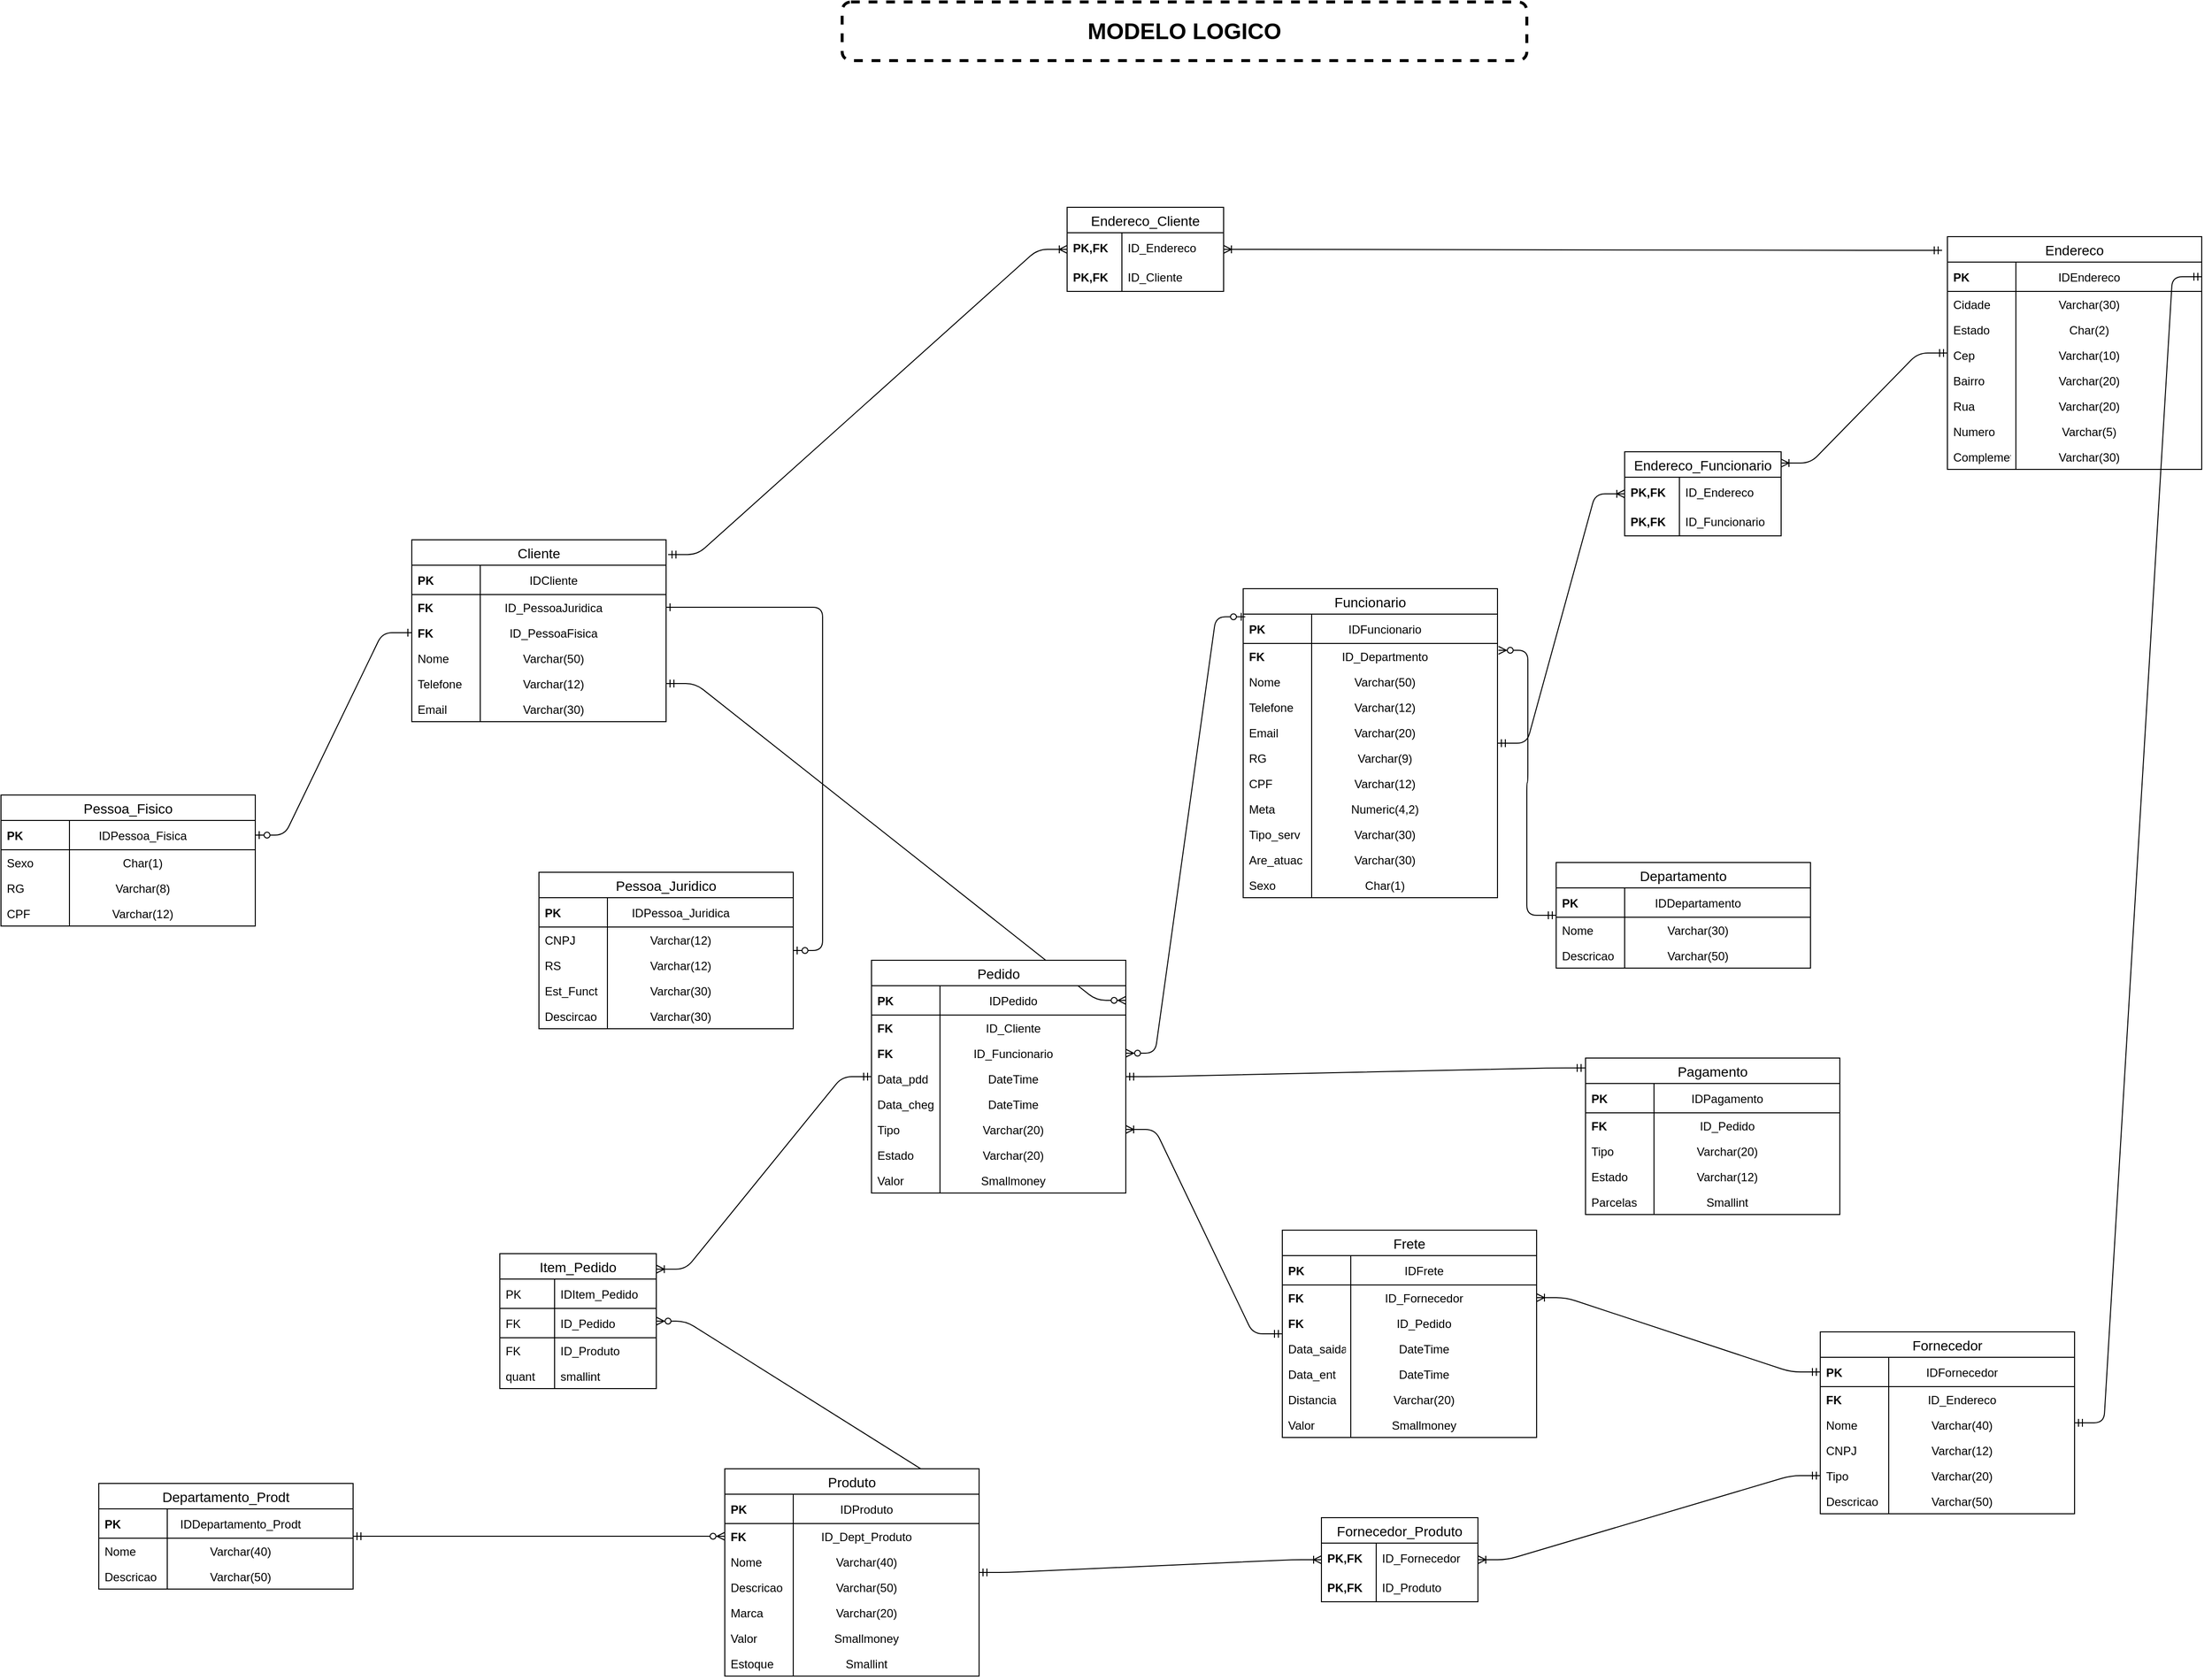 <mxfile version="13.0.3" type="device"><diagram id="ziiQITF-_qEbaokwsu0I" name="Page-1"><mxGraphModel dx="1592" dy="1008" grid="1" gridSize="10" guides="1" tooltips="1" connect="1" arrows="1" fold="1" page="1" pageScale="1" pageWidth="3300" pageHeight="4681" math="0" shadow="0"><root><mxCell id="0"/><mxCell id="1" parent="0"/><mxCell id="wQqv8qPo5JZ-vd--lMv1-137" value="" style="edgeStyle=entityRelationEdgeStyle;fontSize=12;html=1;endArrow=ERmandOne;startArrow=ERmandOne;exitX=1;exitY=0.5;exitDx=0;exitDy=0;endFill=0;" parent="1" source="XYe72uL01LTCrd4kOIci-61" target="L3q9L2pgczZ2HkvejO-r-1" edge="1"><mxGeometry width="100" height="100" relative="1" as="geometry"><mxPoint x="2700" y="910" as="sourcePoint"/><mxPoint x="2730" y="1630" as="targetPoint"/></mxGeometry></mxCell><mxCell id="ejPCR5-WP2ouDh1W830H-31" value="" style="edgeStyle=entityRelationEdgeStyle;fontSize=12;html=1;endArrow=ERone;startArrow=ERzeroToOne;endFill=0;startFill=1;entryX=0;entryY=0.5;entryDx=0;entryDy=0;exitX=1;exitY=0.5;exitDx=0;exitDy=0;" parent="1" source="XYe72uL01LTCrd4kOIci-29" target="6p9XS80f171Ka6rQimUl-19" edge="1"><mxGeometry width="100" height="100" relative="1" as="geometry"><mxPoint x="730" y="1010" as="sourcePoint"/><mxPoint x="840" y="1040" as="targetPoint"/></mxGeometry></mxCell><mxCell id="ejPCR5-WP2ouDh1W830H-32" value="" style="edgeStyle=entityRelationEdgeStyle;fontSize=12;html=1;endArrow=ERone;startArrow=ERzeroToOne;endFill=0;startFill=1;" parent="1" source="XYe72uL01LTCrd4kOIci-43" target="6p9XS80f171Ka6rQimUl-17" edge="1"><mxGeometry width="100" height="100" relative="1" as="geometry"><mxPoint x="1370" y="1310" as="sourcePoint"/><mxPoint x="1350" y="1040" as="targetPoint"/></mxGeometry></mxCell><mxCell id="ejPCR5-WP2ouDh1W830H-36" value="" style="edgeStyle=entityRelationEdgeStyle;fontSize=12;html=1;endArrow=ERoneToMany;endFill=0;exitX=1.008;exitY=0.081;exitDx=0;exitDy=0;exitPerimeter=0;startArrow=ERmandOne;startFill=0;" parent="1" source="6p9XS80f171Ka6rQimUl-12" target="wQqv8qPo5JZ-vd--lMv1-113" edge="1"><mxGeometry width="100" height="100" relative="1" as="geometry"><mxPoint x="1120" y="850" as="sourcePoint"/><mxPoint x="1220" y="750" as="targetPoint"/></mxGeometry></mxCell><mxCell id="ejPCR5-WP2ouDh1W830H-37" value="" style="edgeStyle=entityRelationEdgeStyle;fontSize=12;html=1;endArrow=ERmandOne;endFill=0;startArrow=ERoneToMany;startFill=0;entryX=-0.021;entryY=0.059;entryDx=0;entryDy=0;entryPerimeter=0;" parent="1" source="wQqv8qPo5JZ-vd--lMv1-113" target="XYe72uL01LTCrd4kOIci-60" edge="1"><mxGeometry width="100" height="100" relative="1" as="geometry"><mxPoint x="1920" y="710" as="sourcePoint"/><mxPoint x="2401" y="580" as="targetPoint"/></mxGeometry></mxCell><mxCell id="ejPCR5-WP2ouDh1W830H-40" value="" style="edgeStyle=entityRelationEdgeStyle;fontSize=12;html=1;endArrow=ERmandOne;endFill=0;startArrow=ERoneToMany;startFill=0;exitX=1;exitY=0.134;exitDx=0;exitDy=0;exitPerimeter=0;" parent="1" source="EXAaT08H_zrappXqLKGR-1" target="XYe72uL01LTCrd4kOIci-60" edge="1"><mxGeometry width="100" height="100" relative="1" as="geometry"><mxPoint x="2290" y="760" as="sourcePoint"/><mxPoint x="2390" y="844" as="targetPoint"/></mxGeometry></mxCell><mxCell id="ejPCR5-WP2ouDh1W830H-41" value="" style="edgeStyle=entityRelationEdgeStyle;fontSize=12;html=1;endArrow=ERoneToMany;endFill=0;startArrow=ERmandOne;startFill=0;" parent="1" source="EXAaT08H_zrappXqLKGR-8" target="EXAaT08H_zrappXqLKGR-1" edge="1"><mxGeometry width="100" height="100" relative="1" as="geometry"><mxPoint x="1990" y="820" as="sourcePoint"/><mxPoint x="2060" y="920" as="targetPoint"/></mxGeometry></mxCell><mxCell id="ejPCR5-WP2ouDh1W830H-42" value="" style="edgeStyle=entityRelationEdgeStyle;fontSize=12;html=1;endArrow=ERmandOne;endFill=0;startArrow=ERzeroToMany;startFill=1;exitX=1.004;exitY=0.269;exitDx=0;exitDy=0;exitPerimeter=0;" parent="1" source="EXAaT08H_zrappXqLKGR-15" target="EXAaT08H_zrappXqLKGR-41" edge="1"><mxGeometry width="100" height="100" relative="1" as="geometry"><mxPoint x="2010" y="1030" as="sourcePoint"/><mxPoint x="1900" y="1480" as="targetPoint"/></mxGeometry></mxCell><mxCell id="ejPCR5-WP2ouDh1W830H-43" value="" style="edgeStyle=entityRelationEdgeStyle;fontSize=12;html=1;endArrow=ERzeroToOne;endFill=1;startArrow=ERzeroToMany;startFill=1;entryX=0.008;entryY=0.091;entryDx=0;entryDy=0;entryPerimeter=0;exitX=1;exitY=0.5;exitDx=0;exitDy=0;" parent="1" source="DT1fIz7UxX1UxUVf7D0m-71" target="EXAaT08H_zrappXqLKGR-8" edge="1"><mxGeometry width="100" height="100" relative="1" as="geometry"><mxPoint x="1490" y="1240" as="sourcePoint"/><mxPoint x="1660" y="980" as="targetPoint"/></mxGeometry></mxCell><mxCell id="ejPCR5-WP2ouDh1W830H-45" value="" style="edgeStyle=entityRelationEdgeStyle;fontSize=12;html=1;endArrow=ERmandOne;endFill=0;startArrow=ERzeroToMany;startFill=1;exitX=1;exitY=0.5;exitDx=0;exitDy=0;" parent="1" source="DT1fIz7UxX1UxUVf7D0m-59" target="XYe72uL01LTCrd4kOIci-24" edge="1"><mxGeometry width="100" height="100" relative="1" as="geometry"><mxPoint x="1600" y="1250" as="sourcePoint"/><mxPoint x="1580" y="1094" as="targetPoint"/></mxGeometry></mxCell><mxCell id="ejPCR5-WP2ouDh1W830H-47" value="" style="edgeStyle=entityRelationEdgeStyle;fontSize=12;html=1;endArrow=ERzeroToMany;endFill=1;startArrow=ERmandOne;startFill=0;entryX=0;entryY=0.5;entryDx=0;entryDy=0;" parent="1" source="DT1fIz7UxX1UxUVf7D0m-28" target="DT1fIz7UxX1UxUVf7D0m-13" edge="1"><mxGeometry width="100" height="100" relative="1" as="geometry"><mxPoint x="880" y="1920" as="sourcePoint"/><mxPoint x="1070" y="1920" as="targetPoint"/></mxGeometry></mxCell><mxCell id="ejPCR5-WP2ouDh1W830H-48" value="" style="edgeStyle=entityRelationEdgeStyle;fontSize=12;html=1;endArrow=ERoneToMany;endFill=0;startArrow=ERmandOne;startFill=0;" parent="1" source="DT1fIz7UxX1UxUVf7D0m-43" target="DT1fIz7UxX1UxUVf7D0m-67" edge="1"><mxGeometry width="100" height="100" relative="1" as="geometry"><mxPoint x="1700" y="2230" as="sourcePoint"/><mxPoint x="1980" y="1590" as="targetPoint"/></mxGeometry></mxCell><mxCell id="ejPCR5-WP2ouDh1W830H-50" value="" style="edgeStyle=entityRelationEdgeStyle;fontSize=12;html=1;endArrow=ERmandOne;endFill=0;startArrow=ERmandOne;startFill=0;entryX=-0.002;entryY=0.063;entryDx=0;entryDy=0;entryPerimeter=0;" parent="1" source="DT1fIz7UxX1UxUVf7D0m-58" target="EXAaT08H_zrappXqLKGR-65" edge="1"><mxGeometry width="100" height="100" relative="1" as="geometry"><mxPoint x="1770" y="1440" as="sourcePoint"/><mxPoint x="1790" y="1630" as="targetPoint"/></mxGeometry></mxCell><mxCell id="ejPCR5-WP2ouDh1W830H-52" value="" style="edgeStyle=entityRelationEdgeStyle;fontSize=12;html=1;endArrow=ERmandOne;endFill=0;startArrow=ERoneToMany;startFill=0;entryX=0;entryY=0.5;entryDx=0;entryDy=0;" parent="1" source="DT1fIz7UxX1UxUVf7D0m-3" target="L3q9L2pgczZ2HkvejO-r-14" edge="1"><mxGeometry width="100" height="100" relative="1" as="geometry"><mxPoint x="1940" y="1920" as="sourcePoint"/><mxPoint x="2330" y="1825.0" as="targetPoint"/></mxGeometry></mxCell><mxCell id="ejPCR5-WP2ouDh1W830H-53" value="" style="edgeStyle=entityRelationEdgeStyle;fontSize=12;html=1;endArrow=ERmandOne;endFill=0;startArrow=ERoneToMany;startFill=0;" parent="1" source="DT1fIz7UxX1UxUVf7D0m-3" target="DT1fIz7UxX1UxUVf7D0m-10" edge="1"><mxGeometry width="100" height="100" relative="1" as="geometry"><mxPoint x="1600" y="1850" as="sourcePoint"/><mxPoint x="1610" y="2110" as="targetPoint"/></mxGeometry></mxCell><mxCell id="ejPCR5-WP2ouDh1W830H-55" value="" style="edgeStyle=entityRelationEdgeStyle;fontSize=12;html=1;endArrow=ERmandOne;endFill=0;startArrow=ERoneToMany;startFill=0;entryX=0;entryY=0.5;entryDx=0;entryDy=0;exitX=1;exitY=0.5;exitDx=0;exitDy=0;" parent="1" source="DT1fIz7UxX1UxUVf7D0m-46" target="L3q9L2pgczZ2HkvejO-r-2" edge="1"><mxGeometry width="100" height="100" relative="1" as="geometry"><mxPoint x="2230" y="2270" as="sourcePoint"/><mxPoint x="2510" y="2060" as="targetPoint"/></mxGeometry></mxCell><mxCell id="ejPCR5-WP2ouDh1W830H-56" value="" style="edgeStyle=entityRelationEdgeStyle;fontSize=12;html=1;endArrow=ERzeroToMany;endFill=1;startArrow=ERmandOne;startFill=0;exitX=1;exitY=0.088;exitDx=0;exitDy=0;exitPerimeter=0;" parent="1" source="DT1fIz7UxX1UxUVf7D0m-10" target="ejPCR5-WP2ouDh1W830H-15" edge="1"><mxGeometry width="100" height="100" relative="1" as="geometry"><mxPoint x="1600" y="1740" as="sourcePoint"/><mxPoint x="1390" y="1760" as="targetPoint"/></mxGeometry></mxCell><mxCell id="ejPCR5-WP2ouDh1W830H-57" value="" style="edgeStyle=entityRelationEdgeStyle;fontSize=12;html=1;endArrow=ERmandOne;endFill=0;exitX=1.001;exitY=0.115;exitDx=0;exitDy=0;exitPerimeter=0;startArrow=ERoneToMany;startFill=0;" parent="1" source="ejPCR5-WP2ouDh1W830H-15" target="DT1fIz7UxX1UxUVf7D0m-58" edge="1"><mxGeometry width="100" height="100" relative="1" as="geometry"><mxPoint x="1240" y="1620" as="sourcePoint"/><mxPoint x="1340" y="1440" as="targetPoint"/></mxGeometry></mxCell><mxCell id="ejPCR5-WP2ouDh1W830H-61" value="&lt;font style=&quot;font-size: 23px&quot;&gt;&lt;b&gt;MODELO LOGICO&lt;/b&gt;&lt;/font&gt;" style="rounded=1;whiteSpace=wrap;html=1;strokeWidth=3;dashed=1;" parent="1" vertex="1"><mxGeometry x="1330" y="370" width="700" height="60" as="geometry"/></mxCell><mxCell id="EXAaT08H_zrappXqLKGR-65" value="Pagamento" style="swimlane;fontStyle=0;childLayout=stackLayout;horizontal=1;startSize=26;horizontalStack=0;resizeParent=1;resizeParentMax=0;resizeLast=0;collapsible=1;marginBottom=0;align=center;fontSize=14;" parent="1" vertex="1"><mxGeometry x="2090" y="1450" width="260" height="160" as="geometry"/></mxCell><mxCell id="EXAaT08H_zrappXqLKGR-66" value="IDPagamento" style="shape=partialRectangle;top=0;left=0;right=0;bottom=1;align=center;verticalAlign=middle;fillColor=none;spacingLeft=34;spacingRight=4;overflow=hidden;rotatable=0;points=[[0,0.5],[1,0.5]];portConstraint=eastwest;dropTarget=0;fontStyle=0;fontSize=12;" parent="EXAaT08H_zrappXqLKGR-65" vertex="1"><mxGeometry y="26" width="260" height="30" as="geometry"/></mxCell><mxCell id="EXAaT08H_zrappXqLKGR-67" value="PK" style="shape=partialRectangle;top=0;left=0;bottom=0;fillColor=none;align=left;verticalAlign=middle;spacingLeft=4;spacingRight=4;overflow=hidden;rotatable=0;points=[];portConstraint=eastwest;part=1;fontSize=12;fontStyle=1" parent="EXAaT08H_zrappXqLKGR-66" vertex="1" connectable="0"><mxGeometry width="70" height="30" as="geometry"/></mxCell><mxCell id="EXAaT08H_zrappXqLKGR-68" value="ID_Pedido" style="shape=partialRectangle;top=0;left=0;right=0;bottom=0;align=center;verticalAlign=top;fillColor=none;spacingLeft=34;spacingRight=4;overflow=hidden;rotatable=0;points=[[0,0.5],[1,0.5]];portConstraint=eastwest;dropTarget=0;fontSize=12;" parent="EXAaT08H_zrappXqLKGR-65" vertex="1"><mxGeometry y="56" width="260" height="26" as="geometry"/></mxCell><mxCell id="EXAaT08H_zrappXqLKGR-69" value="FK" style="shape=partialRectangle;top=0;left=0;bottom=0;fillColor=none;align=left;verticalAlign=top;spacingLeft=4;spacingRight=4;overflow=hidden;rotatable=0;points=[];portConstraint=eastwest;part=1;fontSize=12;fontStyle=1" parent="EXAaT08H_zrappXqLKGR-68" vertex="1" connectable="0"><mxGeometry width="70" height="26" as="geometry"/></mxCell><mxCell id="EXAaT08H_zrappXqLKGR-74" value="Varchar(20)" style="shape=partialRectangle;top=0;left=0;right=0;bottom=0;align=center;verticalAlign=top;fillColor=none;spacingLeft=34;spacingRight=4;overflow=hidden;rotatable=0;points=[[0,0.5],[1,0.5]];portConstraint=eastwest;dropTarget=0;fontSize=12;" parent="EXAaT08H_zrappXqLKGR-65" vertex="1"><mxGeometry y="82" width="260" height="26" as="geometry"/></mxCell><mxCell id="EXAaT08H_zrappXqLKGR-75" value="Tipo" style="shape=partialRectangle;top=0;left=0;bottom=0;fillColor=none;align=left;verticalAlign=top;spacingLeft=4;spacingRight=4;overflow=hidden;rotatable=0;points=[];portConstraint=eastwest;part=1;fontSize=12;" parent="EXAaT08H_zrappXqLKGR-74" vertex="1" connectable="0"><mxGeometry width="70" height="26" as="geometry"/></mxCell><mxCell id="EXAaT08H_zrappXqLKGR-76" value="Varchar(12)" style="shape=partialRectangle;top=0;left=0;right=0;bottom=0;align=center;verticalAlign=top;fillColor=none;spacingLeft=34;spacingRight=4;overflow=hidden;rotatable=0;points=[[0,0.5],[1,0.5]];portConstraint=eastwest;dropTarget=0;fontSize=12;" parent="EXAaT08H_zrappXqLKGR-65" vertex="1"><mxGeometry y="108" width="260" height="26" as="geometry"/></mxCell><mxCell id="EXAaT08H_zrappXqLKGR-77" value="Estado" style="shape=partialRectangle;top=0;left=0;bottom=0;fillColor=none;align=left;verticalAlign=top;spacingLeft=4;spacingRight=4;overflow=hidden;rotatable=0;points=[];portConstraint=eastwest;part=1;fontSize=12;" parent="EXAaT08H_zrappXqLKGR-76" vertex="1" connectable="0"><mxGeometry width="70" height="26" as="geometry"/></mxCell><mxCell id="EXAaT08H_zrappXqLKGR-78" value="Smallint" style="shape=partialRectangle;top=0;left=0;right=0;bottom=0;align=center;verticalAlign=top;fillColor=none;spacingLeft=34;spacingRight=4;overflow=hidden;rotatable=0;points=[[0,0.5],[1,0.5]];portConstraint=eastwest;dropTarget=0;fontSize=12;" parent="EXAaT08H_zrappXqLKGR-65" vertex="1"><mxGeometry y="134" width="260" height="26" as="geometry"/></mxCell><mxCell id="EXAaT08H_zrappXqLKGR-79" value="Parcelas" style="shape=partialRectangle;top=0;left=0;bottom=0;fillColor=none;align=left;verticalAlign=top;spacingLeft=4;spacingRight=4;overflow=hidden;rotatable=0;points=[];portConstraint=eastwest;part=1;fontSize=12;" parent="EXAaT08H_zrappXqLKGR-78" vertex="1" connectable="0"><mxGeometry width="70" height="26" as="geometry"/></mxCell><mxCell id="XYe72uL01LTCrd4kOIci-60" value="Endereco" style="swimlane;fontStyle=0;childLayout=stackLayout;horizontal=1;startSize=26;horizontalStack=0;resizeParent=1;resizeParentMax=0;resizeLast=0;collapsible=1;marginBottom=0;align=center;fontSize=14;" parent="1" vertex="1"><mxGeometry x="2460" y="610" width="260" height="238" as="geometry"/></mxCell><mxCell id="XYe72uL01LTCrd4kOIci-61" value="IDEndereco" style="shape=partialRectangle;top=0;left=0;right=0;bottom=1;align=center;verticalAlign=middle;fillColor=none;spacingLeft=34;spacingRight=4;overflow=hidden;rotatable=0;points=[[0,0.5],[1,0.5]];portConstraint=eastwest;dropTarget=0;fontStyle=0;fontSize=12;" parent="XYe72uL01LTCrd4kOIci-60" vertex="1"><mxGeometry y="26" width="260" height="30" as="geometry"/></mxCell><mxCell id="XYe72uL01LTCrd4kOIci-62" value="PK" style="shape=partialRectangle;top=0;left=0;bottom=0;fillColor=none;align=left;verticalAlign=middle;spacingLeft=4;spacingRight=4;overflow=hidden;rotatable=0;points=[];portConstraint=eastwest;part=1;fontSize=12;fontStyle=1" parent="XYe72uL01LTCrd4kOIci-61" vertex="1" connectable="0"><mxGeometry width="70" height="30" as="geometry"/></mxCell><mxCell id="XYe72uL01LTCrd4kOIci-69" value="Varchar(30)" style="shape=partialRectangle;top=0;left=0;right=0;bottom=0;align=center;verticalAlign=top;fillColor=none;spacingLeft=34;spacingRight=4;overflow=hidden;rotatable=0;points=[[0,0.5],[1,0.5]];portConstraint=eastwest;dropTarget=0;fontSize=12;" parent="XYe72uL01LTCrd4kOIci-60" vertex="1"><mxGeometry y="56" width="260" height="26" as="geometry"/></mxCell><mxCell id="XYe72uL01LTCrd4kOIci-70" value="Cidade" style="shape=partialRectangle;top=0;left=0;bottom=0;fillColor=none;align=left;verticalAlign=top;spacingLeft=4;spacingRight=4;overflow=hidden;rotatable=0;points=[];portConstraint=eastwest;part=1;fontSize=12;" parent="XYe72uL01LTCrd4kOIci-69" vertex="1" connectable="0"><mxGeometry width="70" height="26" as="geometry"/></mxCell><mxCell id="XYe72uL01LTCrd4kOIci-71" value="Char(2)" style="shape=partialRectangle;top=0;left=0;right=0;bottom=0;align=center;verticalAlign=top;fillColor=none;spacingLeft=34;spacingRight=4;overflow=hidden;rotatable=0;points=[[0,0.5],[1,0.5]];portConstraint=eastwest;dropTarget=0;fontSize=12;" parent="XYe72uL01LTCrd4kOIci-60" vertex="1"><mxGeometry y="82" width="260" height="26" as="geometry"/></mxCell><mxCell id="XYe72uL01LTCrd4kOIci-72" value="Estado" style="shape=partialRectangle;top=0;left=0;bottom=0;fillColor=none;align=left;verticalAlign=top;spacingLeft=4;spacingRight=4;overflow=hidden;rotatable=0;points=[];portConstraint=eastwest;part=1;fontSize=12;" parent="XYe72uL01LTCrd4kOIci-71" vertex="1" connectable="0"><mxGeometry width="70" height="26" as="geometry"/></mxCell><mxCell id="XYe72uL01LTCrd4kOIci-73" value="Varchar(10)" style="shape=partialRectangle;top=0;left=0;right=0;bottom=0;align=center;verticalAlign=top;fillColor=none;spacingLeft=34;spacingRight=4;overflow=hidden;rotatable=0;points=[[0,0.5],[1,0.5]];portConstraint=eastwest;dropTarget=0;fontSize=12;" parent="XYe72uL01LTCrd4kOIci-60" vertex="1"><mxGeometry y="108" width="260" height="26" as="geometry"/></mxCell><mxCell id="XYe72uL01LTCrd4kOIci-74" value="Cep" style="shape=partialRectangle;top=0;left=0;bottom=0;fillColor=none;align=left;verticalAlign=top;spacingLeft=4;spacingRight=4;overflow=hidden;rotatable=0;points=[];portConstraint=eastwest;part=1;fontSize=12;" parent="XYe72uL01LTCrd4kOIci-73" vertex="1" connectable="0"><mxGeometry width="70" height="26" as="geometry"/></mxCell><mxCell id="XYe72uL01LTCrd4kOIci-75" value="Varchar(20)" style="shape=partialRectangle;top=0;left=0;right=0;bottom=0;align=center;verticalAlign=top;fillColor=none;spacingLeft=34;spacingRight=4;overflow=hidden;rotatable=0;points=[[0,0.5],[1,0.5]];portConstraint=eastwest;dropTarget=0;fontSize=12;" parent="XYe72uL01LTCrd4kOIci-60" vertex="1"><mxGeometry y="134" width="260" height="26" as="geometry"/></mxCell><mxCell id="XYe72uL01LTCrd4kOIci-76" value="Bairro" style="shape=partialRectangle;top=0;left=0;bottom=0;fillColor=none;align=left;verticalAlign=top;spacingLeft=4;spacingRight=4;overflow=hidden;rotatable=0;points=[];portConstraint=eastwest;part=1;fontSize=12;" parent="XYe72uL01LTCrd4kOIci-75" vertex="1" connectable="0"><mxGeometry width="70" height="26" as="geometry"/></mxCell><mxCell id="XYe72uL01LTCrd4kOIci-79" value="Varchar(20)" style="shape=partialRectangle;top=0;left=0;right=0;bottom=0;align=center;verticalAlign=top;fillColor=none;spacingLeft=34;spacingRight=4;overflow=hidden;rotatable=0;points=[[0,0.5],[1,0.5]];portConstraint=eastwest;dropTarget=0;fontSize=12;" parent="XYe72uL01LTCrd4kOIci-60" vertex="1"><mxGeometry y="160" width="260" height="26" as="geometry"/></mxCell><mxCell id="XYe72uL01LTCrd4kOIci-80" value="Rua" style="shape=partialRectangle;top=0;left=0;bottom=0;fillColor=none;align=left;verticalAlign=top;spacingLeft=4;spacingRight=4;overflow=hidden;rotatable=0;points=[];portConstraint=eastwest;part=1;fontSize=12;" parent="XYe72uL01LTCrd4kOIci-79" vertex="1" connectable="0"><mxGeometry width="70" height="26" as="geometry"/></mxCell><mxCell id="XYe72uL01LTCrd4kOIci-77" value="Varchar(5)" style="shape=partialRectangle;top=0;left=0;right=0;bottom=0;align=center;verticalAlign=top;fillColor=none;spacingLeft=34;spacingRight=4;overflow=hidden;rotatable=0;points=[[0,0.5],[1,0.5]];portConstraint=eastwest;dropTarget=0;fontSize=12;" parent="XYe72uL01LTCrd4kOIci-60" vertex="1"><mxGeometry y="186" width="260" height="26" as="geometry"/></mxCell><mxCell id="XYe72uL01LTCrd4kOIci-78" value="Numero" style="shape=partialRectangle;top=0;left=0;bottom=0;fillColor=none;align=left;verticalAlign=top;spacingLeft=4;spacingRight=4;overflow=hidden;rotatable=0;points=[];portConstraint=eastwest;part=1;fontSize=12;" parent="XYe72uL01LTCrd4kOIci-77" vertex="1" connectable="0"><mxGeometry width="70" height="26" as="geometry"/></mxCell><mxCell id="XYe72uL01LTCrd4kOIci-81" value="Varchar(30)" style="shape=partialRectangle;top=0;left=0;right=0;bottom=0;align=center;verticalAlign=top;fillColor=none;spacingLeft=34;spacingRight=4;overflow=hidden;rotatable=0;points=[[0,0.5],[1,0.5]];portConstraint=eastwest;dropTarget=0;fontSize=12;" parent="XYe72uL01LTCrd4kOIci-60" vertex="1"><mxGeometry y="212" width="260" height="26" as="geometry"/></mxCell><mxCell id="XYe72uL01LTCrd4kOIci-82" value="Complemet" style="shape=partialRectangle;top=0;left=0;bottom=0;fillColor=none;align=left;verticalAlign=top;spacingLeft=4;spacingRight=4;overflow=hidden;rotatable=0;points=[];portConstraint=eastwest;part=1;fontSize=12;" parent="XYe72uL01LTCrd4kOIci-81" vertex="1" connectable="0"><mxGeometry width="70" height="26" as="geometry"/></mxCell><mxCell id="6p9XS80f171Ka6rQimUl-12" value="Cliente" style="swimlane;fontStyle=0;childLayout=stackLayout;horizontal=1;startSize=26;horizontalStack=0;resizeParent=1;resizeParentMax=0;resizeLast=0;collapsible=1;marginBottom=0;align=center;fontSize=14;" parent="1" vertex="1"><mxGeometry x="890" y="920" width="260" height="186" as="geometry"/></mxCell><mxCell id="6p9XS80f171Ka6rQimUl-13" value="IDCliente" style="shape=partialRectangle;top=0;left=0;right=0;bottom=1;align=center;verticalAlign=middle;fillColor=none;spacingLeft=34;spacingRight=4;overflow=hidden;rotatable=0;points=[[0,0.5],[1,0.5]];portConstraint=eastwest;dropTarget=0;fontStyle=0;fontSize=12;" parent="6p9XS80f171Ka6rQimUl-12" vertex="1"><mxGeometry y="26" width="260" height="30" as="geometry"/></mxCell><mxCell id="6p9XS80f171Ka6rQimUl-14" value="PK" style="shape=partialRectangle;top=0;left=0;bottom=0;fillColor=none;align=left;verticalAlign=middle;spacingLeft=4;spacingRight=4;overflow=hidden;rotatable=0;points=[];portConstraint=eastwest;part=1;fontSize=12;fontStyle=1" parent="6p9XS80f171Ka6rQimUl-13" vertex="1" connectable="0"><mxGeometry width="70" height="30" as="geometry"/></mxCell><mxCell id="6p9XS80f171Ka6rQimUl-17" value="ID_PessoaJuridica" style="shape=partialRectangle;top=0;left=0;right=0;bottom=0;align=center;verticalAlign=top;fillColor=none;spacingLeft=34;spacingRight=4;overflow=hidden;rotatable=0;points=[[0,0.5],[1,0.5]];portConstraint=eastwest;dropTarget=0;fontSize=12;" parent="6p9XS80f171Ka6rQimUl-12" vertex="1"><mxGeometry y="56" width="260" height="26" as="geometry"/></mxCell><mxCell id="6p9XS80f171Ka6rQimUl-18" value="FK" style="shape=partialRectangle;top=0;left=0;bottom=0;fillColor=none;align=left;verticalAlign=top;spacingLeft=4;spacingRight=4;overflow=hidden;rotatable=0;points=[];portConstraint=eastwest;part=1;fontSize=12;fontStyle=1" parent="6p9XS80f171Ka6rQimUl-17" vertex="1" connectable="0"><mxGeometry width="70" height="26" as="geometry"/></mxCell><mxCell id="6p9XS80f171Ka6rQimUl-19" value="ID_PessoaFisica" style="shape=partialRectangle;top=0;left=0;right=0;bottom=0;align=center;verticalAlign=top;fillColor=none;spacingLeft=34;spacingRight=4;overflow=hidden;rotatable=0;points=[[0,0.5],[1,0.5]];portConstraint=eastwest;dropTarget=0;fontSize=12;" parent="6p9XS80f171Ka6rQimUl-12" vertex="1"><mxGeometry y="82" width="260" height="26" as="geometry"/></mxCell><mxCell id="6p9XS80f171Ka6rQimUl-20" value="FK" style="shape=partialRectangle;top=0;left=0;bottom=0;fillColor=none;align=left;verticalAlign=top;spacingLeft=4;spacingRight=4;overflow=hidden;rotatable=0;points=[];portConstraint=eastwest;part=1;fontSize=12;fontStyle=1" parent="6p9XS80f171Ka6rQimUl-19" vertex="1" connectable="0"><mxGeometry width="70" height="26" as="geometry"/></mxCell><mxCell id="XYe72uL01LTCrd4kOIci-22" value="Varchar(50)" style="shape=partialRectangle;top=0;left=0;right=0;bottom=0;align=center;verticalAlign=top;fillColor=none;spacingLeft=34;spacingRight=4;overflow=hidden;rotatable=0;points=[[0,0.5],[1,0.5]];portConstraint=eastwest;dropTarget=0;fontSize=12;" parent="6p9XS80f171Ka6rQimUl-12" vertex="1"><mxGeometry y="108" width="260" height="26" as="geometry"/></mxCell><mxCell id="XYe72uL01LTCrd4kOIci-23" value="Nome" style="shape=partialRectangle;top=0;left=0;bottom=0;fillColor=none;align=left;verticalAlign=top;spacingLeft=4;spacingRight=4;overflow=hidden;rotatable=0;points=[];portConstraint=eastwest;part=1;fontSize=12;" parent="XYe72uL01LTCrd4kOIci-22" vertex="1" connectable="0"><mxGeometry width="70" height="26" as="geometry"/></mxCell><mxCell id="XYe72uL01LTCrd4kOIci-24" value="Varchar(12)" style="shape=partialRectangle;top=0;left=0;right=0;bottom=0;align=center;verticalAlign=top;fillColor=none;spacingLeft=34;spacingRight=4;overflow=hidden;rotatable=0;points=[[0,0.5],[1,0.5]];portConstraint=eastwest;dropTarget=0;fontSize=12;" parent="6p9XS80f171Ka6rQimUl-12" vertex="1"><mxGeometry y="134" width="260" height="26" as="geometry"/></mxCell><mxCell id="XYe72uL01LTCrd4kOIci-25" value="Telefone" style="shape=partialRectangle;top=0;left=0;bottom=0;fillColor=none;align=left;verticalAlign=top;spacingLeft=4;spacingRight=4;overflow=hidden;rotatable=0;points=[];portConstraint=eastwest;part=1;fontSize=12;" parent="XYe72uL01LTCrd4kOIci-24" vertex="1" connectable="0"><mxGeometry width="70" height="26" as="geometry"/></mxCell><mxCell id="XYe72uL01LTCrd4kOIci-26" value="Varchar(30)" style="shape=partialRectangle;top=0;left=0;right=0;bottom=0;align=center;verticalAlign=top;fillColor=none;spacingLeft=34;spacingRight=4;overflow=hidden;rotatable=0;points=[[0,0.5],[1,0.5]];portConstraint=eastwest;dropTarget=0;fontSize=12;" parent="6p9XS80f171Ka6rQimUl-12" vertex="1"><mxGeometry y="160" width="260" height="26" as="geometry"/></mxCell><mxCell id="XYe72uL01LTCrd4kOIci-27" value="Email" style="shape=partialRectangle;top=0;left=0;bottom=0;fillColor=none;align=left;verticalAlign=top;spacingLeft=4;spacingRight=4;overflow=hidden;rotatable=0;points=[];portConstraint=eastwest;part=1;fontSize=12;" parent="XYe72uL01LTCrd4kOIci-26" vertex="1" connectable="0"><mxGeometry width="70" height="26" as="geometry"/></mxCell><mxCell id="wQqv8qPo5JZ-vd--lMv1-113" value="Endereco_Cliente" style="swimlane;fontStyle=0;childLayout=stackLayout;horizontal=1;startSize=26;horizontalStack=0;resizeParent=1;resizeParentMax=0;resizeLast=0;collapsible=1;marginBottom=0;align=center;fontSize=14;" parent="1" vertex="1"><mxGeometry x="1560" y="580" width="160" height="86" as="geometry"/></mxCell><mxCell id="wQqv8qPo5JZ-vd--lMv1-114" value="ID_Endereco" style="shape=partialRectangle;top=0;left=0;right=0;bottom=0;align=left;verticalAlign=middle;fillColor=none;spacingLeft=60;spacingRight=4;overflow=hidden;rotatable=0;points=[[0,0.5],[1,0.5]];portConstraint=eastwest;dropTarget=0;fontStyle=0;fontSize=12;" parent="wQqv8qPo5JZ-vd--lMv1-113" vertex="1"><mxGeometry y="26" width="160" height="30" as="geometry"/></mxCell><mxCell id="wQqv8qPo5JZ-vd--lMv1-115" value="PK,FK" style="shape=partialRectangle;fontStyle=1;top=0;left=0;bottom=0;fillColor=none;align=left;verticalAlign=middle;spacingLeft=4;spacingRight=4;overflow=hidden;rotatable=0;points=[];portConstraint=eastwest;part=1;fontSize=12;" parent="wQqv8qPo5JZ-vd--lMv1-114" vertex="1" connectable="0"><mxGeometry width="56" height="30" as="geometry"/></mxCell><mxCell id="wQqv8qPo5JZ-vd--lMv1-116" value="ID_Cliente" style="shape=partialRectangle;top=0;left=0;right=0;bottom=1;align=left;verticalAlign=middle;fillColor=none;spacingLeft=60;spacingRight=4;overflow=hidden;rotatable=0;points=[[0,0.5],[1,0.5]];portConstraint=eastwest;dropTarget=0;fontStyle=0;fontSize=12;" parent="wQqv8qPo5JZ-vd--lMv1-113" vertex="1"><mxGeometry y="56" width="160" height="30" as="geometry"/></mxCell><mxCell id="wQqv8qPo5JZ-vd--lMv1-117" value="PK,FK" style="shape=partialRectangle;fontStyle=1;top=0;left=0;bottom=0;fillColor=none;align=left;verticalAlign=middle;spacingLeft=4;spacingRight=4;overflow=hidden;rotatable=0;points=[];portConstraint=eastwest;part=1;fontSize=12;" parent="wQqv8qPo5JZ-vd--lMv1-116" vertex="1" connectable="0"><mxGeometry width="56" height="30" as="geometry"/></mxCell><mxCell id="EXAaT08H_zrappXqLKGR-1" value="Endereco_Funcionario" style="swimlane;fontStyle=0;childLayout=stackLayout;horizontal=1;startSize=26;horizontalStack=0;resizeParent=1;resizeParentMax=0;resizeLast=0;collapsible=1;marginBottom=0;align=center;fontSize=14;" parent="1" vertex="1"><mxGeometry x="2130" y="830" width="160" height="86" as="geometry"/></mxCell><mxCell id="EXAaT08H_zrappXqLKGR-2" value="ID_Endereco" style="shape=partialRectangle;top=0;left=0;right=0;bottom=0;align=left;verticalAlign=middle;fillColor=none;spacingLeft=60;spacingRight=4;overflow=hidden;rotatable=0;points=[[0,0.5],[1,0.5]];portConstraint=eastwest;dropTarget=0;fontStyle=0;fontSize=12;" parent="EXAaT08H_zrappXqLKGR-1" vertex="1"><mxGeometry y="26" width="160" height="30" as="geometry"/></mxCell><mxCell id="EXAaT08H_zrappXqLKGR-3" value="PK,FK" style="shape=partialRectangle;fontStyle=1;top=0;left=0;bottom=0;fillColor=none;align=left;verticalAlign=middle;spacingLeft=4;spacingRight=4;overflow=hidden;rotatable=0;points=[];portConstraint=eastwest;part=1;fontSize=12;" parent="EXAaT08H_zrappXqLKGR-2" vertex="1" connectable="0"><mxGeometry width="56" height="30" as="geometry"/></mxCell><mxCell id="EXAaT08H_zrappXqLKGR-4" value="ID_Funcionario" style="shape=partialRectangle;top=0;left=0;right=0;bottom=1;align=left;verticalAlign=middle;fillColor=none;spacingLeft=60;spacingRight=4;overflow=hidden;rotatable=0;points=[[0,0.5],[1,0.5]];portConstraint=eastwest;dropTarget=0;fontStyle=0;fontSize=12;" parent="EXAaT08H_zrappXqLKGR-1" vertex="1"><mxGeometry y="56" width="160" height="30" as="geometry"/></mxCell><mxCell id="EXAaT08H_zrappXqLKGR-5" value="PK,FK" style="shape=partialRectangle;fontStyle=1;top=0;left=0;bottom=0;fillColor=none;align=left;verticalAlign=middle;spacingLeft=4;spacingRight=4;overflow=hidden;rotatable=0;points=[];portConstraint=eastwest;part=1;fontSize=12;" parent="EXAaT08H_zrappXqLKGR-4" vertex="1" connectable="0"><mxGeometry width="56" height="30" as="geometry"/></mxCell><mxCell id="EXAaT08H_zrappXqLKGR-41" value="Departamento" style="swimlane;fontStyle=0;childLayout=stackLayout;horizontal=1;startSize=26;horizontalStack=0;resizeParent=1;resizeParentMax=0;resizeLast=0;collapsible=1;marginBottom=0;align=center;fontSize=14;" parent="1" vertex="1"><mxGeometry x="2060" y="1250" width="260" height="108" as="geometry"/></mxCell><mxCell id="EXAaT08H_zrappXqLKGR-42" value="IDDepartamento" style="shape=partialRectangle;top=0;left=0;right=0;bottom=1;align=center;verticalAlign=middle;fillColor=none;spacingLeft=34;spacingRight=4;overflow=hidden;rotatable=0;points=[[0,0.5],[1,0.5]];portConstraint=eastwest;dropTarget=0;fontStyle=0;fontSize=12;" parent="EXAaT08H_zrappXqLKGR-41" vertex="1"><mxGeometry y="26" width="260" height="30" as="geometry"/></mxCell><mxCell id="EXAaT08H_zrappXqLKGR-43" value="PK" style="shape=partialRectangle;top=0;left=0;bottom=0;fillColor=none;align=left;verticalAlign=middle;spacingLeft=4;spacingRight=4;overflow=hidden;rotatable=0;points=[];portConstraint=eastwest;part=1;fontSize=12;fontStyle=1" parent="EXAaT08H_zrappXqLKGR-42" vertex="1" connectable="0"><mxGeometry width="70" height="30" as="geometry"/></mxCell><mxCell id="EXAaT08H_zrappXqLKGR-44" value="Varchar(30)" style="shape=partialRectangle;top=0;left=0;right=0;bottom=0;align=center;verticalAlign=top;fillColor=none;spacingLeft=34;spacingRight=4;overflow=hidden;rotatable=0;points=[[0,0.5],[1,0.5]];portConstraint=eastwest;dropTarget=0;fontSize=12;" parent="EXAaT08H_zrappXqLKGR-41" vertex="1"><mxGeometry y="56" width="260" height="26" as="geometry"/></mxCell><mxCell id="EXAaT08H_zrappXqLKGR-45" value="Nome" style="shape=partialRectangle;top=0;left=0;bottom=0;fillColor=none;align=left;verticalAlign=top;spacingLeft=4;spacingRight=4;overflow=hidden;rotatable=0;points=[];portConstraint=eastwest;part=1;fontSize=12;" parent="EXAaT08H_zrappXqLKGR-44" vertex="1" connectable="0"><mxGeometry width="70" height="26" as="geometry"/></mxCell><mxCell id="EXAaT08H_zrappXqLKGR-48" value="Varchar(50)" style="shape=partialRectangle;top=0;left=0;right=0;bottom=0;align=center;verticalAlign=top;fillColor=none;spacingLeft=34;spacingRight=4;overflow=hidden;rotatable=0;points=[[0,0.5],[1,0.5]];portConstraint=eastwest;dropTarget=0;fontSize=12;" parent="EXAaT08H_zrappXqLKGR-41" vertex="1"><mxGeometry y="82" width="260" height="26" as="geometry"/></mxCell><mxCell id="EXAaT08H_zrappXqLKGR-49" value="Descricao" style="shape=partialRectangle;top=0;left=0;bottom=0;fillColor=none;align=left;verticalAlign=top;spacingLeft=4;spacingRight=4;overflow=hidden;rotatable=0;points=[];portConstraint=eastwest;part=1;fontSize=12;" parent="EXAaT08H_zrappXqLKGR-48" vertex="1" connectable="0"><mxGeometry width="70" height="26" as="geometry"/></mxCell><mxCell id="XYe72uL01LTCrd4kOIci-43" value="Pessoa_Juridico" style="swimlane;fontStyle=0;childLayout=stackLayout;horizontal=1;startSize=26;horizontalStack=0;resizeParent=1;resizeParentMax=0;resizeLast=0;collapsible=1;marginBottom=0;align=center;fontSize=14;" parent="1" vertex="1"><mxGeometry x="1020" y="1260" width="260" height="160" as="geometry"/></mxCell><mxCell id="XYe72uL01LTCrd4kOIci-44" value="IDPessoa_Juridica" style="shape=partialRectangle;top=0;left=0;right=0;bottom=1;align=center;verticalAlign=middle;fillColor=none;spacingLeft=34;spacingRight=4;overflow=hidden;rotatable=0;points=[[0,0.5],[1,0.5]];portConstraint=eastwest;dropTarget=0;fontStyle=0;fontSize=12;" parent="XYe72uL01LTCrd4kOIci-43" vertex="1"><mxGeometry y="26" width="260" height="30" as="geometry"/></mxCell><mxCell id="XYe72uL01LTCrd4kOIci-45" value="PK" style="shape=partialRectangle;top=0;left=0;bottom=0;fillColor=none;align=left;verticalAlign=middle;spacingLeft=4;spacingRight=4;overflow=hidden;rotatable=0;points=[];portConstraint=eastwest;part=1;fontSize=12;fontStyle=1" parent="XYe72uL01LTCrd4kOIci-44" vertex="1" connectable="0"><mxGeometry width="70" height="30" as="geometry"/></mxCell><mxCell id="XYe72uL01LTCrd4kOIci-52" value="Varchar(12)" style="shape=partialRectangle;top=0;left=0;right=0;bottom=0;align=center;verticalAlign=top;fillColor=none;spacingLeft=34;spacingRight=4;overflow=hidden;rotatable=0;points=[[0,0.5],[1,0.5]];portConstraint=eastwest;dropTarget=0;fontSize=12;" parent="XYe72uL01LTCrd4kOIci-43" vertex="1"><mxGeometry y="56" width="260" height="26" as="geometry"/></mxCell><mxCell id="XYe72uL01LTCrd4kOIci-53" value="CNPJ" style="shape=partialRectangle;top=0;left=0;bottom=0;fillColor=none;align=left;verticalAlign=top;spacingLeft=4;spacingRight=4;overflow=hidden;rotatable=0;points=[];portConstraint=eastwest;part=1;fontSize=12;" parent="XYe72uL01LTCrd4kOIci-52" vertex="1" connectable="0"><mxGeometry width="70" height="26" as="geometry"/></mxCell><mxCell id="XYe72uL01LTCrd4kOIci-54" value="Varchar(12)" style="shape=partialRectangle;top=0;left=0;right=0;bottom=0;align=center;verticalAlign=top;fillColor=none;spacingLeft=34;spacingRight=4;overflow=hidden;rotatable=0;points=[[0,0.5],[1,0.5]];portConstraint=eastwest;dropTarget=0;fontSize=12;" parent="XYe72uL01LTCrd4kOIci-43" vertex="1"><mxGeometry y="82" width="260" height="26" as="geometry"/></mxCell><mxCell id="XYe72uL01LTCrd4kOIci-55" value="RS" style="shape=partialRectangle;top=0;left=0;bottom=0;fillColor=none;align=left;verticalAlign=top;spacingLeft=4;spacingRight=4;overflow=hidden;rotatable=0;points=[];portConstraint=eastwest;part=1;fontSize=12;" parent="XYe72uL01LTCrd4kOIci-54" vertex="1" connectable="0"><mxGeometry width="70" height="26" as="geometry"/></mxCell><mxCell id="XYe72uL01LTCrd4kOIci-56" value="Varchar(30)" style="shape=partialRectangle;top=0;left=0;right=0;bottom=0;align=center;verticalAlign=top;fillColor=none;spacingLeft=34;spacingRight=4;overflow=hidden;rotatable=0;points=[[0,0.5],[1,0.5]];portConstraint=eastwest;dropTarget=0;fontSize=12;" parent="XYe72uL01LTCrd4kOIci-43" vertex="1"><mxGeometry y="108" width="260" height="26" as="geometry"/></mxCell><mxCell id="XYe72uL01LTCrd4kOIci-57" value="Est_Funct" style="shape=partialRectangle;top=0;left=0;bottom=0;fillColor=none;align=left;verticalAlign=top;spacingLeft=4;spacingRight=4;overflow=hidden;rotatable=0;points=[];portConstraint=eastwest;part=1;fontSize=12;" parent="XYe72uL01LTCrd4kOIci-56" vertex="1" connectable="0"><mxGeometry width="70" height="26" as="geometry"/></mxCell><mxCell id="XYe72uL01LTCrd4kOIci-58" value="Varchar(30)" style="shape=partialRectangle;top=0;left=0;right=0;bottom=0;align=center;verticalAlign=top;fillColor=none;spacingLeft=34;spacingRight=4;overflow=hidden;rotatable=0;points=[[0,0.5],[1,0.5]];portConstraint=eastwest;dropTarget=0;fontSize=12;" parent="XYe72uL01LTCrd4kOIci-43" vertex="1"><mxGeometry y="134" width="260" height="26" as="geometry"/></mxCell><mxCell id="XYe72uL01LTCrd4kOIci-59" value="Descircao" style="shape=partialRectangle;top=0;left=0;bottom=0;fillColor=none;align=left;verticalAlign=top;spacingLeft=4;spacingRight=4;overflow=hidden;rotatable=0;points=[];portConstraint=eastwest;part=1;fontSize=12;" parent="XYe72uL01LTCrd4kOIci-58" vertex="1" connectable="0"><mxGeometry width="70" height="26" as="geometry"/></mxCell><mxCell id="XYe72uL01LTCrd4kOIci-28" value="Pessoa_Fisico" style="swimlane;fontStyle=0;childLayout=stackLayout;horizontal=1;startSize=26;horizontalStack=0;resizeParent=1;resizeParentMax=0;resizeLast=0;collapsible=1;marginBottom=0;align=center;fontSize=14;" parent="1" vertex="1"><mxGeometry x="470" y="1181" width="260" height="134" as="geometry"/></mxCell><mxCell id="XYe72uL01LTCrd4kOIci-29" value="IDPessoa_Fisica" style="shape=partialRectangle;top=0;left=0;right=0;bottom=1;align=center;verticalAlign=middle;fillColor=none;spacingLeft=34;spacingRight=4;overflow=hidden;rotatable=0;points=[[0,0.5],[1,0.5]];portConstraint=eastwest;dropTarget=0;fontStyle=0;fontSize=12;" parent="XYe72uL01LTCrd4kOIci-28" vertex="1"><mxGeometry y="26" width="260" height="30" as="geometry"/></mxCell><mxCell id="XYe72uL01LTCrd4kOIci-30" value="PK" style="shape=partialRectangle;top=0;left=0;bottom=0;fillColor=none;align=left;verticalAlign=middle;spacingLeft=4;spacingRight=4;overflow=hidden;rotatable=0;points=[];portConstraint=eastwest;part=1;fontSize=12;fontStyle=1" parent="XYe72uL01LTCrd4kOIci-29" vertex="1" connectable="0"><mxGeometry width="70" height="30" as="geometry"/></mxCell><mxCell id="XYe72uL01LTCrd4kOIci-37" value="Char(1)" style="shape=partialRectangle;top=0;left=0;right=0;bottom=0;align=center;verticalAlign=top;fillColor=none;spacingLeft=34;spacingRight=4;overflow=hidden;rotatable=0;points=[[0,0.5],[1,0.5]];portConstraint=eastwest;dropTarget=0;fontSize=12;" parent="XYe72uL01LTCrd4kOIci-28" vertex="1"><mxGeometry y="56" width="260" height="26" as="geometry"/></mxCell><mxCell id="XYe72uL01LTCrd4kOIci-38" value="Sexo" style="shape=partialRectangle;top=0;left=0;bottom=0;fillColor=none;align=left;verticalAlign=top;spacingLeft=4;spacingRight=4;overflow=hidden;rotatable=0;points=[];portConstraint=eastwest;part=1;fontSize=12;" parent="XYe72uL01LTCrd4kOIci-37" vertex="1" connectable="0"><mxGeometry width="70" height="26" as="geometry"/></mxCell><mxCell id="XYe72uL01LTCrd4kOIci-39" value="Varchar(8)" style="shape=partialRectangle;top=0;left=0;right=0;bottom=0;align=center;verticalAlign=top;fillColor=none;spacingLeft=34;spacingRight=4;overflow=hidden;rotatable=0;points=[[0,0.5],[1,0.5]];portConstraint=eastwest;dropTarget=0;fontSize=12;" parent="XYe72uL01LTCrd4kOIci-28" vertex="1"><mxGeometry y="82" width="260" height="26" as="geometry"/></mxCell><mxCell id="XYe72uL01LTCrd4kOIci-40" value="RG" style="shape=partialRectangle;top=0;left=0;bottom=0;fillColor=none;align=left;verticalAlign=top;spacingLeft=4;spacingRight=4;overflow=hidden;rotatable=0;points=[];portConstraint=eastwest;part=1;fontSize=12;" parent="XYe72uL01LTCrd4kOIci-39" vertex="1" connectable="0"><mxGeometry width="70" height="26" as="geometry"/></mxCell><mxCell id="XYe72uL01LTCrd4kOIci-41" value="Varchar(12)" style="shape=partialRectangle;top=0;left=0;right=0;bottom=0;align=center;verticalAlign=top;fillColor=none;spacingLeft=34;spacingRight=4;overflow=hidden;rotatable=0;points=[[0,0.5],[1,0.5]];portConstraint=eastwest;dropTarget=0;fontSize=12;" parent="XYe72uL01LTCrd4kOIci-28" vertex="1"><mxGeometry y="108" width="260" height="26" as="geometry"/></mxCell><mxCell id="XYe72uL01LTCrd4kOIci-42" value="CPF" style="shape=partialRectangle;top=0;left=0;bottom=0;fillColor=none;align=left;verticalAlign=top;spacingLeft=4;spacingRight=4;overflow=hidden;rotatable=0;points=[];portConstraint=eastwest;part=1;fontSize=12;" parent="XYe72uL01LTCrd4kOIci-41" vertex="1" connectable="0"><mxGeometry width="70" height="26" as="geometry"/></mxCell><mxCell id="EXAaT08H_zrappXqLKGR-8" value="Funcionario" style="swimlane;fontStyle=0;childLayout=stackLayout;horizontal=1;startSize=26;horizontalStack=0;resizeParent=1;resizeParentMax=0;resizeLast=0;collapsible=1;marginBottom=0;align=center;fontSize=14;" parent="1" vertex="1"><mxGeometry x="1740" y="970" width="260" height="316" as="geometry"/></mxCell><mxCell id="EXAaT08H_zrappXqLKGR-9" value="IDFuncionario" style="shape=partialRectangle;top=0;left=0;right=0;bottom=1;align=center;verticalAlign=middle;fillColor=none;spacingLeft=34;spacingRight=4;overflow=hidden;rotatable=0;points=[[0,0.5],[1,0.5]];portConstraint=eastwest;dropTarget=0;fontStyle=0;fontSize=12;" parent="EXAaT08H_zrappXqLKGR-8" vertex="1"><mxGeometry y="26" width="260" height="30" as="geometry"/></mxCell><mxCell id="EXAaT08H_zrappXqLKGR-10" value="PK" style="shape=partialRectangle;top=0;left=0;bottom=0;fillColor=none;align=left;verticalAlign=middle;spacingLeft=4;spacingRight=4;overflow=hidden;rotatable=0;points=[];portConstraint=eastwest;part=1;fontSize=12;fontStyle=1" parent="EXAaT08H_zrappXqLKGR-9" vertex="1" connectable="0"><mxGeometry width="70" height="30" as="geometry"/></mxCell><mxCell id="EXAaT08H_zrappXqLKGR-15" value="ID_Departmento" style="shape=partialRectangle;top=0;left=0;right=0;bottom=0;align=center;verticalAlign=top;fillColor=none;spacingLeft=34;spacingRight=4;overflow=hidden;rotatable=0;points=[[0,0.5],[1,0.5]];portConstraint=eastwest;dropTarget=0;fontSize=12;" parent="EXAaT08H_zrappXqLKGR-8" vertex="1"><mxGeometry y="56" width="260" height="26" as="geometry"/></mxCell><mxCell id="EXAaT08H_zrappXqLKGR-16" value="FK" style="shape=partialRectangle;top=0;left=0;bottom=0;fillColor=none;align=left;verticalAlign=top;spacingLeft=4;spacingRight=4;overflow=hidden;rotatable=0;points=[];portConstraint=eastwest;part=1;fontSize=12;fontStyle=1" parent="EXAaT08H_zrappXqLKGR-15" vertex="1" connectable="0"><mxGeometry width="70" height="26" as="geometry"/></mxCell><mxCell id="EXAaT08H_zrappXqLKGR-17" value="Varchar(50)" style="shape=partialRectangle;top=0;left=0;right=0;bottom=0;align=center;verticalAlign=top;fillColor=none;spacingLeft=34;spacingRight=4;overflow=hidden;rotatable=0;points=[[0,0.5],[1,0.5]];portConstraint=eastwest;dropTarget=0;fontSize=12;" parent="EXAaT08H_zrappXqLKGR-8" vertex="1"><mxGeometry y="82" width="260" height="26" as="geometry"/></mxCell><mxCell id="EXAaT08H_zrappXqLKGR-18" value="Nome" style="shape=partialRectangle;top=0;left=0;bottom=0;fillColor=none;align=left;verticalAlign=top;spacingLeft=4;spacingRight=4;overflow=hidden;rotatable=0;points=[];portConstraint=eastwest;part=1;fontSize=12;" parent="EXAaT08H_zrappXqLKGR-17" vertex="1" connectable="0"><mxGeometry width="70" height="26" as="geometry"/></mxCell><mxCell id="EXAaT08H_zrappXqLKGR-19" value="Varchar(12)" style="shape=partialRectangle;top=0;left=0;right=0;bottom=0;align=center;verticalAlign=top;fillColor=none;spacingLeft=34;spacingRight=4;overflow=hidden;rotatable=0;points=[[0,0.5],[1,0.5]];portConstraint=eastwest;dropTarget=0;fontSize=12;" parent="EXAaT08H_zrappXqLKGR-8" vertex="1"><mxGeometry y="108" width="260" height="26" as="geometry"/></mxCell><mxCell id="EXAaT08H_zrappXqLKGR-20" value="Telefone" style="shape=partialRectangle;top=0;left=0;bottom=0;fillColor=none;align=left;verticalAlign=top;spacingLeft=4;spacingRight=4;overflow=hidden;rotatable=0;points=[];portConstraint=eastwest;part=1;fontSize=12;" parent="EXAaT08H_zrappXqLKGR-19" vertex="1" connectable="0"><mxGeometry width="70" height="26" as="geometry"/></mxCell><mxCell id="EXAaT08H_zrappXqLKGR-21" value="Varchar(20)" style="shape=partialRectangle;top=0;left=0;right=0;bottom=0;align=center;verticalAlign=top;fillColor=none;spacingLeft=34;spacingRight=4;overflow=hidden;rotatable=0;points=[[0,0.5],[1,0.5]];portConstraint=eastwest;dropTarget=0;fontSize=12;" parent="EXAaT08H_zrappXqLKGR-8" vertex="1"><mxGeometry y="134" width="260" height="26" as="geometry"/></mxCell><mxCell id="EXAaT08H_zrappXqLKGR-22" value="Email" style="shape=partialRectangle;top=0;left=0;bottom=0;fillColor=none;align=left;verticalAlign=top;spacingLeft=4;spacingRight=4;overflow=hidden;rotatable=0;points=[];portConstraint=eastwest;part=1;fontSize=12;" parent="EXAaT08H_zrappXqLKGR-21" vertex="1" connectable="0"><mxGeometry width="70" height="26" as="geometry"/></mxCell><mxCell id="EXAaT08H_zrappXqLKGR-31" value="Varchar(9)" style="shape=partialRectangle;top=0;left=0;right=0;bottom=0;align=center;verticalAlign=top;fillColor=none;spacingLeft=34;spacingRight=4;overflow=hidden;rotatable=0;points=[[0,0.5],[1,0.5]];portConstraint=eastwest;dropTarget=0;fontSize=12;" parent="EXAaT08H_zrappXqLKGR-8" vertex="1"><mxGeometry y="160" width="260" height="26" as="geometry"/></mxCell><mxCell id="EXAaT08H_zrappXqLKGR-32" value="RG" style="shape=partialRectangle;top=0;left=0;bottom=0;fillColor=none;align=left;verticalAlign=top;spacingLeft=4;spacingRight=4;overflow=hidden;rotatable=0;points=[];portConstraint=eastwest;part=1;fontSize=12;" parent="EXAaT08H_zrappXqLKGR-31" vertex="1" connectable="0"><mxGeometry width="70" height="26" as="geometry"/></mxCell><mxCell id="EXAaT08H_zrappXqLKGR-33" value="Varchar(12)" style="shape=partialRectangle;top=0;left=0;right=0;bottom=0;align=center;verticalAlign=top;fillColor=none;spacingLeft=34;spacingRight=4;overflow=hidden;rotatable=0;points=[[0,0.5],[1,0.5]];portConstraint=eastwest;dropTarget=0;fontSize=12;" parent="EXAaT08H_zrappXqLKGR-8" vertex="1"><mxGeometry y="186" width="260" height="26" as="geometry"/></mxCell><mxCell id="EXAaT08H_zrappXqLKGR-34" value="CPF" style="shape=partialRectangle;top=0;left=0;bottom=0;fillColor=none;align=left;verticalAlign=top;spacingLeft=4;spacingRight=4;overflow=hidden;rotatable=0;points=[];portConstraint=eastwest;part=1;fontSize=12;" parent="EXAaT08H_zrappXqLKGR-33" vertex="1" connectable="0"><mxGeometry width="70" height="26" as="geometry"/></mxCell><mxCell id="EXAaT08H_zrappXqLKGR-35" value="Numeric(4,2)" style="shape=partialRectangle;top=0;left=0;right=0;bottom=0;align=center;verticalAlign=top;fillColor=none;spacingLeft=34;spacingRight=4;overflow=hidden;rotatable=0;points=[[0,0.5],[1,0.5]];portConstraint=eastwest;dropTarget=0;fontSize=12;" parent="EXAaT08H_zrappXqLKGR-8" vertex="1"><mxGeometry y="212" width="260" height="26" as="geometry"/></mxCell><mxCell id="EXAaT08H_zrappXqLKGR-36" value="Meta" style="shape=partialRectangle;top=0;left=0;bottom=0;fillColor=none;align=left;verticalAlign=top;spacingLeft=4;spacingRight=4;overflow=hidden;rotatable=0;points=[];portConstraint=eastwest;part=1;fontSize=12;" parent="EXAaT08H_zrappXqLKGR-35" vertex="1" connectable="0"><mxGeometry width="70" height="26" as="geometry"/></mxCell><mxCell id="EXAaT08H_zrappXqLKGR-37" value="Varchar(30)" style="shape=partialRectangle;top=0;left=0;right=0;bottom=0;align=center;verticalAlign=top;fillColor=none;spacingLeft=34;spacingRight=4;overflow=hidden;rotatable=0;points=[[0,0.5],[1,0.5]];portConstraint=eastwest;dropTarget=0;fontSize=12;" parent="EXAaT08H_zrappXqLKGR-8" vertex="1"><mxGeometry y="238" width="260" height="26" as="geometry"/></mxCell><mxCell id="EXAaT08H_zrappXqLKGR-38" value="Tipo_serv" style="shape=partialRectangle;top=0;left=0;bottom=0;fillColor=none;align=left;verticalAlign=top;spacingLeft=4;spacingRight=4;overflow=hidden;rotatable=0;points=[];portConstraint=eastwest;part=1;fontSize=12;" parent="EXAaT08H_zrappXqLKGR-37" vertex="1" connectable="0"><mxGeometry width="70" height="26" as="geometry"/></mxCell><mxCell id="EXAaT08H_zrappXqLKGR-39" value="Varchar(30)" style="shape=partialRectangle;top=0;left=0;right=0;bottom=0;align=center;verticalAlign=top;fillColor=none;spacingLeft=34;spacingRight=4;overflow=hidden;rotatable=0;points=[[0,0.5],[1,0.5]];portConstraint=eastwest;dropTarget=0;fontSize=12;" parent="EXAaT08H_zrappXqLKGR-8" vertex="1"><mxGeometry y="264" width="260" height="26" as="geometry"/></mxCell><mxCell id="EXAaT08H_zrappXqLKGR-40" value="Are_atuac" style="shape=partialRectangle;top=0;left=0;bottom=0;fillColor=none;align=left;verticalAlign=top;spacingLeft=4;spacingRight=4;overflow=hidden;rotatable=0;points=[];portConstraint=eastwest;part=1;fontSize=12;" parent="EXAaT08H_zrappXqLKGR-39" vertex="1" connectable="0"><mxGeometry width="70" height="26" as="geometry"/></mxCell><mxCell id="EXAaT08H_zrappXqLKGR-29" value="Char(1)" style="shape=partialRectangle;top=0;left=0;right=0;bottom=0;align=center;verticalAlign=top;fillColor=none;spacingLeft=34;spacingRight=4;overflow=hidden;rotatable=0;points=[[0,0.5],[1,0.5]];portConstraint=eastwest;dropTarget=0;fontSize=12;" parent="EXAaT08H_zrappXqLKGR-8" vertex="1"><mxGeometry y="290" width="260" height="26" as="geometry"/></mxCell><mxCell id="EXAaT08H_zrappXqLKGR-30" value="Sexo" style="shape=partialRectangle;top=0;left=0;bottom=0;fillColor=none;align=left;verticalAlign=top;spacingLeft=4;spacingRight=4;overflow=hidden;rotatable=0;points=[];portConstraint=eastwest;part=1;fontSize=12;" parent="EXAaT08H_zrappXqLKGR-29" vertex="1" connectable="0"><mxGeometry width="70" height="26" as="geometry"/></mxCell><mxCell id="ejPCR5-WP2ouDh1W830H-15" value="Item_Pedido" style="swimlane;fontStyle=0;childLayout=stackLayout;horizontal=1;startSize=26;horizontalStack=0;resizeParent=1;resizeParentMax=0;resizeLast=0;collapsible=1;marginBottom=0;align=center;fontSize=14;" parent="1" vertex="1"><mxGeometry x="980" y="1650" width="160" height="138" as="geometry"/></mxCell><mxCell id="ejPCR5-WP2ouDh1W830H-18" value="IDItem_Pedido" style="shape=partialRectangle;top=0;left=0;right=0;bottom=1;align=left;verticalAlign=middle;fillColor=none;spacingLeft=60;spacingRight=4;overflow=hidden;rotatable=0;points=[[0,0.5],[1,0.5]];portConstraint=eastwest;dropTarget=0;fontStyle=0;fontSize=12;strokeWidth=1;" parent="ejPCR5-WP2ouDh1W830H-15" vertex="1"><mxGeometry y="26" width="160" height="30" as="geometry"/></mxCell><mxCell id="ejPCR5-WP2ouDh1W830H-19" value="PK" style="shape=partialRectangle;fontStyle=0;top=0;left=0;bottom=0;fillColor=none;align=left;verticalAlign=middle;spacingLeft=4;spacingRight=4;overflow=hidden;rotatable=0;points=[];portConstraint=eastwest;part=1;fontSize=12;" parent="ejPCR5-WP2ouDh1W830H-18" vertex="1" connectable="0"><mxGeometry width="56" height="30" as="geometry"/></mxCell><mxCell id="XYe72uL01LTCrd4kOIci-5" value="ID_Pedido" style="shape=partialRectangle;top=0;left=0;right=0;bottom=1;align=left;verticalAlign=middle;fillColor=none;spacingLeft=60;spacingRight=4;overflow=hidden;rotatable=0;points=[[0,0.5],[1,0.5]];portConstraint=eastwest;dropTarget=0;fontStyle=0;fontSize=12;strokeWidth=1;" parent="ejPCR5-WP2ouDh1W830H-15" vertex="1"><mxGeometry y="56" width="160" height="30" as="geometry"/></mxCell><mxCell id="XYe72uL01LTCrd4kOIci-6" value="FK" style="shape=partialRectangle;fontStyle=0;top=0;left=0;bottom=0;fillColor=none;align=left;verticalAlign=middle;spacingLeft=4;spacingRight=4;overflow=hidden;rotatable=0;points=[];portConstraint=eastwest;part=1;fontSize=12;" parent="XYe72uL01LTCrd4kOIci-5" vertex="1" connectable="0"><mxGeometry width="56" height="30" as="geometry"/></mxCell><mxCell id="ejPCR5-WP2ouDh1W830H-20" value="ID_Produto" style="shape=partialRectangle;top=0;left=0;right=0;bottom=0;align=left;verticalAlign=top;fillColor=none;spacingLeft=60;spacingRight=4;overflow=hidden;rotatable=0;points=[[0,0.5],[1,0.5]];portConstraint=eastwest;dropTarget=0;fontSize=12;" parent="ejPCR5-WP2ouDh1W830H-15" vertex="1"><mxGeometry y="86" width="160" height="26" as="geometry"/></mxCell><mxCell id="ejPCR5-WP2ouDh1W830H-21" value="FK" style="shape=partialRectangle;top=0;left=0;bottom=0;fillColor=none;align=left;verticalAlign=top;spacingLeft=4;spacingRight=4;overflow=hidden;rotatable=0;points=[];portConstraint=eastwest;part=1;fontSize=12;" parent="ejPCR5-WP2ouDh1W830H-20" vertex="1" connectable="0"><mxGeometry width="56" height="26" as="geometry"/></mxCell><mxCell id="XYe72uL01LTCrd4kOIci-7" value="smallint" style="shape=partialRectangle;top=0;left=0;right=0;bottom=0;align=left;verticalAlign=top;fillColor=none;spacingLeft=60;spacingRight=4;overflow=hidden;rotatable=0;points=[[0,0.5],[1,0.5]];portConstraint=eastwest;dropTarget=0;fontSize=12;" parent="ejPCR5-WP2ouDh1W830H-15" vertex="1"><mxGeometry y="112" width="160" height="26" as="geometry"/></mxCell><mxCell id="XYe72uL01LTCrd4kOIci-8" value="quant" style="shape=partialRectangle;top=0;left=0;bottom=0;fillColor=none;align=left;verticalAlign=top;spacingLeft=4;spacingRight=4;overflow=hidden;rotatable=0;points=[];portConstraint=eastwest;part=1;fontSize=12;" parent="XYe72uL01LTCrd4kOIci-7" vertex="1" connectable="0"><mxGeometry width="56" height="26" as="geometry"/></mxCell><mxCell id="L3q9L2pgczZ2HkvejO-r-1" value="Fornecedor" style="swimlane;fontStyle=0;childLayout=stackLayout;horizontal=1;startSize=26;horizontalStack=0;resizeParent=1;resizeParentMax=0;resizeLast=0;collapsible=1;marginBottom=0;align=center;fontSize=14;" parent="1" vertex="1"><mxGeometry x="2330" y="1730" width="260" height="186" as="geometry"/></mxCell><mxCell id="L3q9L2pgczZ2HkvejO-r-2" value="IDFornecedor" style="shape=partialRectangle;top=0;left=0;right=0;bottom=1;align=center;verticalAlign=middle;fillColor=none;spacingLeft=34;spacingRight=4;overflow=hidden;rotatable=0;points=[[0,0.5],[1,0.5]];portConstraint=eastwest;dropTarget=0;fontStyle=0;fontSize=12;" parent="L3q9L2pgczZ2HkvejO-r-1" vertex="1"><mxGeometry y="26" width="260" height="30" as="geometry"/></mxCell><mxCell id="L3q9L2pgczZ2HkvejO-r-3" value="PK" style="shape=partialRectangle;top=0;left=0;bottom=0;fillColor=none;align=left;verticalAlign=middle;spacingLeft=4;spacingRight=4;overflow=hidden;rotatable=0;points=[];portConstraint=eastwest;part=1;fontSize=12;fontStyle=1" parent="L3q9L2pgczZ2HkvejO-r-2" vertex="1" connectable="0"><mxGeometry width="70" height="30" as="geometry"/></mxCell><mxCell id="L3q9L2pgczZ2HkvejO-r-4" value="ID_Endereco" style="shape=partialRectangle;top=0;left=0;right=0;bottom=0;align=center;verticalAlign=top;fillColor=none;spacingLeft=34;spacingRight=4;overflow=hidden;rotatable=0;points=[[0,0.5],[1,0.5]];portConstraint=eastwest;dropTarget=0;fontSize=12;" parent="L3q9L2pgczZ2HkvejO-r-1" vertex="1"><mxGeometry y="56" width="260" height="26" as="geometry"/></mxCell><mxCell id="L3q9L2pgczZ2HkvejO-r-5" value="FK" style="shape=partialRectangle;top=0;left=0;bottom=0;fillColor=none;align=left;verticalAlign=top;spacingLeft=4;spacingRight=4;overflow=hidden;rotatable=0;points=[];portConstraint=eastwest;part=1;fontSize=12;fontStyle=1" parent="L3q9L2pgczZ2HkvejO-r-4" vertex="1" connectable="0"><mxGeometry width="70" height="26" as="geometry"/></mxCell><mxCell id="L3q9L2pgczZ2HkvejO-r-10" value="Varchar(40)" style="shape=partialRectangle;top=0;left=0;right=0;bottom=0;align=center;verticalAlign=top;fillColor=none;spacingLeft=34;spacingRight=4;overflow=hidden;rotatable=0;points=[[0,0.5],[1,0.5]];portConstraint=eastwest;dropTarget=0;fontSize=12;" parent="L3q9L2pgczZ2HkvejO-r-1" vertex="1"><mxGeometry y="82" width="260" height="26" as="geometry"/></mxCell><mxCell id="L3q9L2pgczZ2HkvejO-r-11" value="Nome" style="shape=partialRectangle;top=0;left=0;bottom=0;fillColor=none;align=left;verticalAlign=top;spacingLeft=4;spacingRight=4;overflow=hidden;rotatable=0;points=[];portConstraint=eastwest;part=1;fontSize=12;" parent="L3q9L2pgczZ2HkvejO-r-10" vertex="1" connectable="0"><mxGeometry width="70" height="26" as="geometry"/></mxCell><mxCell id="L3q9L2pgczZ2HkvejO-r-12" value="Varchar(12)" style="shape=partialRectangle;top=0;left=0;right=0;bottom=0;align=center;verticalAlign=top;fillColor=none;spacingLeft=34;spacingRight=4;overflow=hidden;rotatable=0;points=[[0,0.5],[1,0.5]];portConstraint=eastwest;dropTarget=0;fontSize=12;" parent="L3q9L2pgczZ2HkvejO-r-1" vertex="1"><mxGeometry y="108" width="260" height="26" as="geometry"/></mxCell><mxCell id="L3q9L2pgczZ2HkvejO-r-13" value="CNPJ" style="shape=partialRectangle;top=0;left=0;bottom=0;fillColor=none;align=left;verticalAlign=top;spacingLeft=4;spacingRight=4;overflow=hidden;rotatable=0;points=[];portConstraint=eastwest;part=1;fontSize=12;" parent="L3q9L2pgczZ2HkvejO-r-12" vertex="1" connectable="0"><mxGeometry width="70" height="26" as="geometry"/></mxCell><mxCell id="L3q9L2pgczZ2HkvejO-r-14" value="Varchar(20)" style="shape=partialRectangle;top=0;left=0;right=0;bottom=0;align=center;verticalAlign=top;fillColor=none;spacingLeft=34;spacingRight=4;overflow=hidden;rotatable=0;points=[[0,0.5],[1,0.5]];portConstraint=eastwest;dropTarget=0;fontSize=12;" parent="L3q9L2pgczZ2HkvejO-r-1" vertex="1"><mxGeometry y="134" width="260" height="26" as="geometry"/></mxCell><mxCell id="L3q9L2pgczZ2HkvejO-r-15" value="Tipo" style="shape=partialRectangle;top=0;left=0;bottom=0;fillColor=none;align=left;verticalAlign=top;spacingLeft=4;spacingRight=4;overflow=hidden;rotatable=0;points=[];portConstraint=eastwest;part=1;fontSize=12;" parent="L3q9L2pgczZ2HkvejO-r-14" vertex="1" connectable="0"><mxGeometry width="70" height="26" as="geometry"/></mxCell><mxCell id="L3q9L2pgczZ2HkvejO-r-16" value="Varchar(50)" style="shape=partialRectangle;top=0;left=0;right=0;bottom=0;align=center;verticalAlign=top;fillColor=none;spacingLeft=34;spacingRight=4;overflow=hidden;rotatable=0;points=[[0,0.5],[1,0.5]];portConstraint=eastwest;dropTarget=0;fontSize=12;" parent="L3q9L2pgczZ2HkvejO-r-1" vertex="1"><mxGeometry y="160" width="260" height="26" as="geometry"/></mxCell><mxCell id="L3q9L2pgczZ2HkvejO-r-17" value="Descricao" style="shape=partialRectangle;top=0;left=0;bottom=0;fillColor=none;align=left;verticalAlign=top;spacingLeft=4;spacingRight=4;overflow=hidden;rotatable=0;points=[];portConstraint=eastwest;part=1;fontSize=12;" parent="L3q9L2pgczZ2HkvejO-r-16" vertex="1" connectable="0"><mxGeometry width="70" height="26" as="geometry"/></mxCell><mxCell id="DT1fIz7UxX1UxUVf7D0m-58" value="Pedido" style="swimlane;fontStyle=0;childLayout=stackLayout;horizontal=1;startSize=26;horizontalStack=0;resizeParent=1;resizeParentMax=0;resizeLast=0;collapsible=1;marginBottom=0;align=center;fontSize=14;" parent="1" vertex="1"><mxGeometry x="1360" y="1350" width="260" height="238" as="geometry"/></mxCell><mxCell id="DT1fIz7UxX1UxUVf7D0m-59" value="IDPedido" style="shape=partialRectangle;top=0;left=0;right=0;bottom=1;align=center;verticalAlign=middle;fillColor=none;spacingLeft=34;spacingRight=4;overflow=hidden;rotatable=0;points=[[0,0.5],[1,0.5]];portConstraint=eastwest;dropTarget=0;fontStyle=0;fontSize=12;" parent="DT1fIz7UxX1UxUVf7D0m-58" vertex="1"><mxGeometry y="26" width="260" height="30" as="geometry"/></mxCell><mxCell id="DT1fIz7UxX1UxUVf7D0m-60" value="PK" style="shape=partialRectangle;top=0;left=0;bottom=0;fillColor=none;align=left;verticalAlign=middle;spacingLeft=4;spacingRight=4;overflow=hidden;rotatable=0;points=[];portConstraint=eastwest;part=1;fontSize=12;fontStyle=1" parent="DT1fIz7UxX1UxUVf7D0m-59" vertex="1" connectable="0"><mxGeometry width="70" height="30" as="geometry"/></mxCell><mxCell id="DT1fIz7UxX1UxUVf7D0m-61" value="ID_Cliente" style="shape=partialRectangle;top=0;left=0;right=0;bottom=0;align=center;verticalAlign=top;fillColor=none;spacingLeft=34;spacingRight=4;overflow=hidden;rotatable=0;points=[[0,0.5],[1,0.5]];portConstraint=eastwest;dropTarget=0;fontSize=12;" parent="DT1fIz7UxX1UxUVf7D0m-58" vertex="1"><mxGeometry y="56" width="260" height="26" as="geometry"/></mxCell><mxCell id="DT1fIz7UxX1UxUVf7D0m-62" value="FK" style="shape=partialRectangle;top=0;left=0;bottom=0;fillColor=none;align=left;verticalAlign=top;spacingLeft=4;spacingRight=4;overflow=hidden;rotatable=0;points=[];portConstraint=eastwest;part=1;fontSize=12;fontStyle=1" parent="DT1fIz7UxX1UxUVf7D0m-61" vertex="1" connectable="0"><mxGeometry width="70" height="26" as="geometry"/></mxCell><mxCell id="DT1fIz7UxX1UxUVf7D0m-71" value="ID_Funcionario" style="shape=partialRectangle;top=0;left=0;right=0;bottom=0;align=center;verticalAlign=top;fillColor=none;spacingLeft=34;spacingRight=4;overflow=hidden;rotatable=0;points=[[0,0.5],[1,0.5]];portConstraint=eastwest;dropTarget=0;fontSize=12;" parent="DT1fIz7UxX1UxUVf7D0m-58" vertex="1"><mxGeometry y="82" width="260" height="26" as="geometry"/></mxCell><mxCell id="DT1fIz7UxX1UxUVf7D0m-72" value="FK" style="shape=partialRectangle;top=0;left=0;bottom=0;fillColor=none;align=left;verticalAlign=top;spacingLeft=4;spacingRight=4;overflow=hidden;rotatable=0;points=[];portConstraint=eastwest;part=1;fontSize=12;fontStyle=1" parent="DT1fIz7UxX1UxUVf7D0m-71" vertex="1" connectable="0"><mxGeometry width="70" height="26" as="geometry"/></mxCell><mxCell id="DT1fIz7UxX1UxUVf7D0m-63" value="DateTime" style="shape=partialRectangle;top=0;left=0;right=0;bottom=0;align=center;verticalAlign=top;fillColor=none;spacingLeft=34;spacingRight=4;overflow=hidden;rotatable=0;points=[[0,0.5],[1,0.5]];portConstraint=eastwest;dropTarget=0;fontSize=12;" parent="DT1fIz7UxX1UxUVf7D0m-58" vertex="1"><mxGeometry y="108" width="260" height="26" as="geometry"/></mxCell><mxCell id="DT1fIz7UxX1UxUVf7D0m-64" value="Data_pdd" style="shape=partialRectangle;top=0;left=0;bottom=0;fillColor=none;align=left;verticalAlign=top;spacingLeft=4;spacingRight=4;overflow=hidden;rotatable=0;points=[];portConstraint=eastwest;part=1;fontSize=12;" parent="DT1fIz7UxX1UxUVf7D0m-63" vertex="1" connectable="0"><mxGeometry width="70" height="26" as="geometry"/></mxCell><mxCell id="DT1fIz7UxX1UxUVf7D0m-65" value="DateTime" style="shape=partialRectangle;top=0;left=0;right=0;bottom=0;align=center;verticalAlign=top;fillColor=none;spacingLeft=34;spacingRight=4;overflow=hidden;rotatable=0;points=[[0,0.5],[1,0.5]];portConstraint=eastwest;dropTarget=0;fontSize=12;" parent="DT1fIz7UxX1UxUVf7D0m-58" vertex="1"><mxGeometry y="134" width="260" height="26" as="geometry"/></mxCell><mxCell id="DT1fIz7UxX1UxUVf7D0m-66" value="Data_cheg" style="shape=partialRectangle;top=0;left=0;bottom=0;fillColor=none;align=left;verticalAlign=top;spacingLeft=4;spacingRight=4;overflow=hidden;rotatable=0;points=[];portConstraint=eastwest;part=1;fontSize=12;" parent="DT1fIz7UxX1UxUVf7D0m-65" vertex="1" connectable="0"><mxGeometry width="70" height="26" as="geometry"/></mxCell><mxCell id="DT1fIz7UxX1UxUVf7D0m-67" value="Varchar(20)" style="shape=partialRectangle;top=0;left=0;right=0;bottom=0;align=center;verticalAlign=top;fillColor=none;spacingLeft=34;spacingRight=4;overflow=hidden;rotatable=0;points=[[0,0.5],[1,0.5]];portConstraint=eastwest;dropTarget=0;fontSize=12;" parent="DT1fIz7UxX1UxUVf7D0m-58" vertex="1"><mxGeometry y="160" width="260" height="26" as="geometry"/></mxCell><mxCell id="DT1fIz7UxX1UxUVf7D0m-68" value="Tipo" style="shape=partialRectangle;top=0;left=0;bottom=0;fillColor=none;align=left;verticalAlign=top;spacingLeft=4;spacingRight=4;overflow=hidden;rotatable=0;points=[];portConstraint=eastwest;part=1;fontSize=12;" parent="DT1fIz7UxX1UxUVf7D0m-67" vertex="1" connectable="0"><mxGeometry width="70" height="26" as="geometry"/></mxCell><mxCell id="DT1fIz7UxX1UxUVf7D0m-74" value="Varchar(20)" style="shape=partialRectangle;top=0;left=0;right=0;bottom=0;align=center;verticalAlign=top;fillColor=none;spacingLeft=34;spacingRight=4;overflow=hidden;rotatable=0;points=[[0,0.5],[1,0.5]];portConstraint=eastwest;dropTarget=0;fontSize=12;" parent="DT1fIz7UxX1UxUVf7D0m-58" vertex="1"><mxGeometry y="186" width="260" height="26" as="geometry"/></mxCell><mxCell id="DT1fIz7UxX1UxUVf7D0m-75" value="Estado" style="shape=partialRectangle;top=0;left=0;bottom=0;fillColor=none;align=left;verticalAlign=top;spacingLeft=4;spacingRight=4;overflow=hidden;rotatable=0;points=[];portConstraint=eastwest;part=1;fontSize=12;" parent="DT1fIz7UxX1UxUVf7D0m-74" vertex="1" connectable="0"><mxGeometry width="70" height="26" as="geometry"/></mxCell><mxCell id="DT1fIz7UxX1UxUVf7D0m-69" value="Smallmoney" style="shape=partialRectangle;top=0;left=0;right=0;bottom=0;align=center;verticalAlign=top;fillColor=none;spacingLeft=34;spacingRight=4;overflow=hidden;rotatable=0;points=[[0,0.5],[1,0.5]];portConstraint=eastwest;dropTarget=0;fontSize=12;" parent="DT1fIz7UxX1UxUVf7D0m-58" vertex="1"><mxGeometry y="212" width="260" height="26" as="geometry"/></mxCell><mxCell id="DT1fIz7UxX1UxUVf7D0m-70" value="Valor" style="shape=partialRectangle;top=0;left=0;bottom=0;fillColor=none;align=left;verticalAlign=top;spacingLeft=4;spacingRight=4;overflow=hidden;rotatable=0;points=[];portConstraint=eastwest;part=1;fontSize=12;" parent="DT1fIz7UxX1UxUVf7D0m-69" vertex="1" connectable="0"><mxGeometry width="70" height="26" as="geometry"/></mxCell><mxCell id="DT1fIz7UxX1UxUVf7D0m-10" value="Produto" style="swimlane;fontStyle=0;childLayout=stackLayout;horizontal=1;startSize=26;horizontalStack=0;resizeParent=1;resizeParentMax=0;resizeLast=0;collapsible=1;marginBottom=0;align=center;fontSize=14;" parent="1" vertex="1"><mxGeometry x="1210" y="1870" width="260" height="212" as="geometry"/></mxCell><mxCell id="DT1fIz7UxX1UxUVf7D0m-11" value="IDProduto" style="shape=partialRectangle;top=0;left=0;right=0;bottom=1;align=center;verticalAlign=middle;fillColor=none;spacingLeft=34;spacingRight=4;overflow=hidden;rotatable=0;points=[[0,0.5],[1,0.5]];portConstraint=eastwest;dropTarget=0;fontStyle=0;fontSize=12;" parent="DT1fIz7UxX1UxUVf7D0m-10" vertex="1"><mxGeometry y="26" width="260" height="30" as="geometry"/></mxCell><mxCell id="DT1fIz7UxX1UxUVf7D0m-12" value="PK" style="shape=partialRectangle;top=0;left=0;bottom=0;fillColor=none;align=left;verticalAlign=middle;spacingLeft=4;spacingRight=4;overflow=hidden;rotatable=0;points=[];portConstraint=eastwest;part=1;fontSize=12;fontStyle=1" parent="DT1fIz7UxX1UxUVf7D0m-11" vertex="1" connectable="0"><mxGeometry width="70" height="30" as="geometry"/></mxCell><mxCell id="DT1fIz7UxX1UxUVf7D0m-13" value="ID_Dept_Produto" style="shape=partialRectangle;top=0;left=0;right=0;bottom=0;align=center;verticalAlign=top;fillColor=none;spacingLeft=34;spacingRight=4;overflow=hidden;rotatable=0;points=[[0,0.5],[1,0.5]];portConstraint=eastwest;dropTarget=0;fontSize=12;" parent="DT1fIz7UxX1UxUVf7D0m-10" vertex="1"><mxGeometry y="56" width="260" height="26" as="geometry"/></mxCell><mxCell id="DT1fIz7UxX1UxUVf7D0m-14" value="FK" style="shape=partialRectangle;top=0;left=0;bottom=0;fillColor=none;align=left;verticalAlign=top;spacingLeft=4;spacingRight=4;overflow=hidden;rotatable=0;points=[];portConstraint=eastwest;part=1;fontSize=12;fontStyle=1" parent="DT1fIz7UxX1UxUVf7D0m-13" vertex="1" connectable="0"><mxGeometry width="70" height="26" as="geometry"/></mxCell><mxCell id="DT1fIz7UxX1UxUVf7D0m-17" value="Varchar(40)" style="shape=partialRectangle;top=0;left=0;right=0;bottom=0;align=center;verticalAlign=top;fillColor=none;spacingLeft=34;spacingRight=4;overflow=hidden;rotatable=0;points=[[0,0.5],[1,0.5]];portConstraint=eastwest;dropTarget=0;fontSize=12;" parent="DT1fIz7UxX1UxUVf7D0m-10" vertex="1"><mxGeometry y="82" width="260" height="26" as="geometry"/></mxCell><mxCell id="DT1fIz7UxX1UxUVf7D0m-18" value="Nome" style="shape=partialRectangle;top=0;left=0;bottom=0;fillColor=none;align=left;verticalAlign=top;spacingLeft=4;spacingRight=4;overflow=hidden;rotatable=0;points=[];portConstraint=eastwest;part=1;fontSize=12;" parent="DT1fIz7UxX1UxUVf7D0m-17" vertex="1" connectable="0"><mxGeometry width="70" height="26" as="geometry"/></mxCell><mxCell id="DT1fIz7UxX1UxUVf7D0m-19" value="Varchar(50)" style="shape=partialRectangle;top=0;left=0;right=0;bottom=0;align=center;verticalAlign=top;fillColor=none;spacingLeft=34;spacingRight=4;overflow=hidden;rotatable=0;points=[[0,0.5],[1,0.5]];portConstraint=eastwest;dropTarget=0;fontSize=12;" parent="DT1fIz7UxX1UxUVf7D0m-10" vertex="1"><mxGeometry y="108" width="260" height="26" as="geometry"/></mxCell><mxCell id="DT1fIz7UxX1UxUVf7D0m-20" value="Descricao" style="shape=partialRectangle;top=0;left=0;bottom=0;fillColor=none;align=left;verticalAlign=top;spacingLeft=4;spacingRight=4;overflow=hidden;rotatable=0;points=[];portConstraint=eastwest;part=1;fontSize=12;" parent="DT1fIz7UxX1UxUVf7D0m-19" vertex="1" connectable="0"><mxGeometry width="70" height="26" as="geometry"/></mxCell><mxCell id="DT1fIz7UxX1UxUVf7D0m-21" value="Varchar(20)" style="shape=partialRectangle;top=0;left=0;right=0;bottom=0;align=center;verticalAlign=top;fillColor=none;spacingLeft=34;spacingRight=4;overflow=hidden;rotatable=0;points=[[0,0.5],[1,0.5]];portConstraint=eastwest;dropTarget=0;fontSize=12;" parent="DT1fIz7UxX1UxUVf7D0m-10" vertex="1"><mxGeometry y="134" width="260" height="26" as="geometry"/></mxCell><mxCell id="DT1fIz7UxX1UxUVf7D0m-22" value="Marca" style="shape=partialRectangle;top=0;left=0;bottom=0;fillColor=none;align=left;verticalAlign=top;spacingLeft=4;spacingRight=4;overflow=hidden;rotatable=0;points=[];portConstraint=eastwest;part=1;fontSize=12;" parent="DT1fIz7UxX1UxUVf7D0m-21" vertex="1" connectable="0"><mxGeometry width="70" height="26" as="geometry"/></mxCell><mxCell id="DT1fIz7UxX1UxUVf7D0m-23" value="Smallmoney" style="shape=partialRectangle;top=0;left=0;right=0;bottom=0;align=center;verticalAlign=top;fillColor=none;spacingLeft=34;spacingRight=4;overflow=hidden;rotatable=0;points=[[0,0.5],[1,0.5]];portConstraint=eastwest;dropTarget=0;fontSize=12;" parent="DT1fIz7UxX1UxUVf7D0m-10" vertex="1"><mxGeometry y="160" width="260" height="26" as="geometry"/></mxCell><mxCell id="DT1fIz7UxX1UxUVf7D0m-24" value="Valor" style="shape=partialRectangle;top=0;left=0;bottom=0;fillColor=none;align=left;verticalAlign=top;spacingLeft=4;spacingRight=4;overflow=hidden;rotatable=0;points=[];portConstraint=eastwest;part=1;fontSize=12;" parent="DT1fIz7UxX1UxUVf7D0m-23" vertex="1" connectable="0"><mxGeometry width="70" height="26" as="geometry"/></mxCell><mxCell id="DT1fIz7UxX1UxUVf7D0m-25" value="Smallint" style="shape=partialRectangle;top=0;left=0;right=0;bottom=0;align=center;verticalAlign=top;fillColor=none;spacingLeft=34;spacingRight=4;overflow=hidden;rotatable=0;points=[[0,0.5],[1,0.5]];portConstraint=eastwest;dropTarget=0;fontSize=12;" parent="DT1fIz7UxX1UxUVf7D0m-10" vertex="1"><mxGeometry y="186" width="260" height="26" as="geometry"/></mxCell><mxCell id="DT1fIz7UxX1UxUVf7D0m-26" value="Estoque" style="shape=partialRectangle;top=0;left=0;bottom=0;fillColor=none;align=left;verticalAlign=top;spacingLeft=4;spacingRight=4;overflow=hidden;rotatable=0;points=[];portConstraint=eastwest;part=1;fontSize=12;" parent="DT1fIz7UxX1UxUVf7D0m-25" vertex="1" connectable="0"><mxGeometry width="70" height="26" as="geometry"/></mxCell><mxCell id="DT1fIz7UxX1UxUVf7D0m-28" value="Departamento_Prodt" style="swimlane;fontStyle=0;childLayout=stackLayout;horizontal=1;startSize=26;horizontalStack=0;resizeParent=1;resizeParentMax=0;resizeLast=0;collapsible=1;marginBottom=0;align=center;fontSize=14;" parent="1" vertex="1"><mxGeometry x="570" y="1885" width="260" height="108" as="geometry"/></mxCell><mxCell id="DT1fIz7UxX1UxUVf7D0m-29" value="IDDepartamento_Prodt" style="shape=partialRectangle;top=0;left=0;right=0;bottom=1;align=center;verticalAlign=middle;fillColor=none;spacingLeft=34;spacingRight=4;overflow=hidden;rotatable=0;points=[[0,0.5],[1,0.5]];portConstraint=eastwest;dropTarget=0;fontStyle=0;fontSize=12;" parent="DT1fIz7UxX1UxUVf7D0m-28" vertex="1"><mxGeometry y="26" width="260" height="30" as="geometry"/></mxCell><mxCell id="DT1fIz7UxX1UxUVf7D0m-30" value="PK" style="shape=partialRectangle;top=0;left=0;bottom=0;fillColor=none;align=left;verticalAlign=middle;spacingLeft=4;spacingRight=4;overflow=hidden;rotatable=0;points=[];portConstraint=eastwest;part=1;fontSize=12;fontStyle=1" parent="DT1fIz7UxX1UxUVf7D0m-29" vertex="1" connectable="0"><mxGeometry width="70" height="30" as="geometry"/></mxCell><mxCell id="DT1fIz7UxX1UxUVf7D0m-33" value="Varchar(40)" style="shape=partialRectangle;top=0;left=0;right=0;bottom=0;align=center;verticalAlign=top;fillColor=none;spacingLeft=34;spacingRight=4;overflow=hidden;rotatable=0;points=[[0,0.5],[1,0.5]];portConstraint=eastwest;dropTarget=0;fontSize=12;" parent="DT1fIz7UxX1UxUVf7D0m-28" vertex="1"><mxGeometry y="56" width="260" height="26" as="geometry"/></mxCell><mxCell id="DT1fIz7UxX1UxUVf7D0m-34" value="Nome" style="shape=partialRectangle;top=0;left=0;bottom=0;fillColor=none;align=left;verticalAlign=top;spacingLeft=4;spacingRight=4;overflow=hidden;rotatable=0;points=[];portConstraint=eastwest;part=1;fontSize=12;" parent="DT1fIz7UxX1UxUVf7D0m-33" vertex="1" connectable="0"><mxGeometry width="70" height="26" as="geometry"/></mxCell><mxCell id="DT1fIz7UxX1UxUVf7D0m-35" value="Varchar(50)" style="shape=partialRectangle;top=0;left=0;right=0;bottom=0;align=center;verticalAlign=top;fillColor=none;spacingLeft=34;spacingRight=4;overflow=hidden;rotatable=0;points=[[0,0.5],[1,0.5]];portConstraint=eastwest;dropTarget=0;fontSize=12;" parent="DT1fIz7UxX1UxUVf7D0m-28" vertex="1"><mxGeometry y="82" width="260" height="26" as="geometry"/></mxCell><mxCell id="DT1fIz7UxX1UxUVf7D0m-36" value="Descricao" style="shape=partialRectangle;top=0;left=0;bottom=0;fillColor=none;align=left;verticalAlign=top;spacingLeft=4;spacingRight=4;overflow=hidden;rotatable=0;points=[];portConstraint=eastwest;part=1;fontSize=12;" parent="DT1fIz7UxX1UxUVf7D0m-35" vertex="1" connectable="0"><mxGeometry width="70" height="26" as="geometry"/></mxCell><mxCell id="DT1fIz7UxX1UxUVf7D0m-43" value="Frete" style="swimlane;fontStyle=0;childLayout=stackLayout;horizontal=1;startSize=26;horizontalStack=0;resizeParent=1;resizeParentMax=0;resizeLast=0;collapsible=1;marginBottom=0;align=center;fontSize=14;" parent="1" vertex="1"><mxGeometry x="1780" y="1626" width="260" height="212" as="geometry"/></mxCell><mxCell id="DT1fIz7UxX1UxUVf7D0m-44" value="IDFrete" style="shape=partialRectangle;top=0;left=0;right=0;bottom=1;align=center;verticalAlign=middle;fillColor=none;spacingLeft=34;spacingRight=4;overflow=hidden;rotatable=0;points=[[0,0.5],[1,0.5]];portConstraint=eastwest;dropTarget=0;fontStyle=0;fontSize=12;" parent="DT1fIz7UxX1UxUVf7D0m-43" vertex="1"><mxGeometry y="26" width="260" height="30" as="geometry"/></mxCell><mxCell id="DT1fIz7UxX1UxUVf7D0m-45" value="PK" style="shape=partialRectangle;top=0;left=0;bottom=0;fillColor=none;align=left;verticalAlign=middle;spacingLeft=4;spacingRight=4;overflow=hidden;rotatable=0;points=[];portConstraint=eastwest;part=1;fontSize=12;fontStyle=1" parent="DT1fIz7UxX1UxUVf7D0m-44" vertex="1" connectable="0"><mxGeometry width="70" height="30" as="geometry"/></mxCell><mxCell id="DT1fIz7UxX1UxUVf7D0m-46" value="ID_Fornecedor" style="shape=partialRectangle;top=0;left=0;right=0;bottom=0;align=center;verticalAlign=top;fillColor=none;spacingLeft=34;spacingRight=4;overflow=hidden;rotatable=0;points=[[0,0.5],[1,0.5]];portConstraint=eastwest;dropTarget=0;fontSize=12;" parent="DT1fIz7UxX1UxUVf7D0m-43" vertex="1"><mxGeometry y="56" width="260" height="26" as="geometry"/></mxCell><mxCell id="DT1fIz7UxX1UxUVf7D0m-47" value="FK" style="shape=partialRectangle;top=0;left=0;bottom=0;fillColor=none;align=left;verticalAlign=top;spacingLeft=4;spacingRight=4;overflow=hidden;rotatable=0;points=[];portConstraint=eastwest;part=1;fontSize=12;fontStyle=1" parent="DT1fIz7UxX1UxUVf7D0m-46" vertex="1" connectable="0"><mxGeometry width="70" height="26" as="geometry"/></mxCell><mxCell id="UBgpA8nZHDAfanBlunAS-1" value="ID_Pedido" style="shape=partialRectangle;top=0;left=0;right=0;bottom=0;align=center;verticalAlign=top;fillColor=none;spacingLeft=34;spacingRight=4;overflow=hidden;rotatable=0;points=[[0,0.5],[1,0.5]];portConstraint=eastwest;dropTarget=0;fontSize=12;" vertex="1" parent="DT1fIz7UxX1UxUVf7D0m-43"><mxGeometry y="82" width="260" height="26" as="geometry"/></mxCell><mxCell id="UBgpA8nZHDAfanBlunAS-2" value="FK" style="shape=partialRectangle;top=0;left=0;bottom=0;fillColor=none;align=left;verticalAlign=top;spacingLeft=4;spacingRight=4;overflow=hidden;rotatable=0;points=[];portConstraint=eastwest;part=1;fontSize=12;fontStyle=1" vertex="1" connectable="0" parent="UBgpA8nZHDAfanBlunAS-1"><mxGeometry width="70" height="26" as="geometry"/></mxCell><mxCell id="DT1fIz7UxX1UxUVf7D0m-48" value="DateTime" style="shape=partialRectangle;top=0;left=0;right=0;bottom=0;align=center;verticalAlign=top;fillColor=none;spacingLeft=34;spacingRight=4;overflow=hidden;rotatable=0;points=[[0,0.5],[1,0.5]];portConstraint=eastwest;dropTarget=0;fontSize=12;" parent="DT1fIz7UxX1UxUVf7D0m-43" vertex="1"><mxGeometry y="108" width="260" height="26" as="geometry"/></mxCell><mxCell id="DT1fIz7UxX1UxUVf7D0m-49" value="Data_saida" style="shape=partialRectangle;top=0;left=0;bottom=0;fillColor=none;align=left;verticalAlign=top;spacingLeft=4;spacingRight=4;overflow=hidden;rotatable=0;points=[];portConstraint=eastwest;part=1;fontSize=12;" parent="DT1fIz7UxX1UxUVf7D0m-48" vertex="1" connectable="0"><mxGeometry width="70" height="26" as="geometry"/></mxCell><mxCell id="DT1fIz7UxX1UxUVf7D0m-50" value="DateTime" style="shape=partialRectangle;top=0;left=0;right=0;bottom=0;align=center;verticalAlign=top;fillColor=none;spacingLeft=34;spacingRight=4;overflow=hidden;rotatable=0;points=[[0,0.5],[1,0.5]];portConstraint=eastwest;dropTarget=0;fontSize=12;" parent="DT1fIz7UxX1UxUVf7D0m-43" vertex="1"><mxGeometry y="134" width="260" height="26" as="geometry"/></mxCell><mxCell id="DT1fIz7UxX1UxUVf7D0m-51" value="Data_ent" style="shape=partialRectangle;top=0;left=0;bottom=0;fillColor=none;align=left;verticalAlign=top;spacingLeft=4;spacingRight=4;overflow=hidden;rotatable=0;points=[];portConstraint=eastwest;part=1;fontSize=12;" parent="DT1fIz7UxX1UxUVf7D0m-50" vertex="1" connectable="0"><mxGeometry width="70" height="26" as="geometry"/></mxCell><mxCell id="DT1fIz7UxX1UxUVf7D0m-52" value="Varchar(20)" style="shape=partialRectangle;top=0;left=0;right=0;bottom=0;align=center;verticalAlign=top;fillColor=none;spacingLeft=34;spacingRight=4;overflow=hidden;rotatable=0;points=[[0,0.5],[1,0.5]];portConstraint=eastwest;dropTarget=0;fontSize=12;" parent="DT1fIz7UxX1UxUVf7D0m-43" vertex="1"><mxGeometry y="160" width="260" height="26" as="geometry"/></mxCell><mxCell id="DT1fIz7UxX1UxUVf7D0m-53" value="Distancia" style="shape=partialRectangle;top=0;left=0;bottom=0;fillColor=none;align=left;verticalAlign=top;spacingLeft=4;spacingRight=4;overflow=hidden;rotatable=0;points=[];portConstraint=eastwest;part=1;fontSize=12;" parent="DT1fIz7UxX1UxUVf7D0m-52" vertex="1" connectable="0"><mxGeometry width="70" height="26" as="geometry"/></mxCell><mxCell id="DT1fIz7UxX1UxUVf7D0m-54" value="Smallmoney" style="shape=partialRectangle;top=0;left=0;right=0;bottom=0;align=center;verticalAlign=top;fillColor=none;spacingLeft=34;spacingRight=4;overflow=hidden;rotatable=0;points=[[0,0.5],[1,0.5]];portConstraint=eastwest;dropTarget=0;fontSize=12;" parent="DT1fIz7UxX1UxUVf7D0m-43" vertex="1"><mxGeometry y="186" width="260" height="26" as="geometry"/></mxCell><mxCell id="DT1fIz7UxX1UxUVf7D0m-55" value="Valor" style="shape=partialRectangle;top=0;left=0;bottom=0;fillColor=none;align=left;verticalAlign=top;spacingLeft=4;spacingRight=4;overflow=hidden;rotatable=0;points=[];portConstraint=eastwest;part=1;fontSize=12;" parent="DT1fIz7UxX1UxUVf7D0m-54" vertex="1" connectable="0"><mxGeometry width="70" height="26" as="geometry"/></mxCell><mxCell id="DT1fIz7UxX1UxUVf7D0m-3" value="Fornecedor_Produto" style="swimlane;fontStyle=0;childLayout=stackLayout;horizontal=1;startSize=26;horizontalStack=0;resizeParent=1;resizeParentMax=0;resizeLast=0;collapsible=1;marginBottom=0;align=center;fontSize=14;" parent="1" vertex="1"><mxGeometry x="1820" y="1920" width="160" height="86" as="geometry"/></mxCell><mxCell id="DT1fIz7UxX1UxUVf7D0m-4" value="ID_Fornecedor" style="shape=partialRectangle;top=0;left=0;right=0;bottom=0;align=left;verticalAlign=middle;fillColor=none;spacingLeft=60;spacingRight=4;overflow=hidden;rotatable=0;points=[[0,0.5],[1,0.5]];portConstraint=eastwest;dropTarget=0;fontStyle=0;fontSize=12;" parent="DT1fIz7UxX1UxUVf7D0m-3" vertex="1"><mxGeometry y="26" width="160" height="30" as="geometry"/></mxCell><mxCell id="DT1fIz7UxX1UxUVf7D0m-5" value="PK,FK" style="shape=partialRectangle;fontStyle=1;top=0;left=0;bottom=0;fillColor=none;align=left;verticalAlign=middle;spacingLeft=4;spacingRight=4;overflow=hidden;rotatable=0;points=[];portConstraint=eastwest;part=1;fontSize=12;" parent="DT1fIz7UxX1UxUVf7D0m-4" vertex="1" connectable="0"><mxGeometry width="56" height="30" as="geometry"/></mxCell><mxCell id="DT1fIz7UxX1UxUVf7D0m-6" value="ID_Produto" style="shape=partialRectangle;top=0;left=0;right=0;bottom=1;align=left;verticalAlign=middle;fillColor=none;spacingLeft=60;spacingRight=4;overflow=hidden;rotatable=0;points=[[0,0.5],[1,0.5]];portConstraint=eastwest;dropTarget=0;fontStyle=0;fontSize=12;" parent="DT1fIz7UxX1UxUVf7D0m-3" vertex="1"><mxGeometry y="56" width="160" height="30" as="geometry"/></mxCell><mxCell id="DT1fIz7UxX1UxUVf7D0m-7" value="PK,FK" style="shape=partialRectangle;fontStyle=1;top=0;left=0;bottom=0;fillColor=none;align=left;verticalAlign=middle;spacingLeft=4;spacingRight=4;overflow=hidden;rotatable=0;points=[];portConstraint=eastwest;part=1;fontSize=12;" parent="DT1fIz7UxX1UxUVf7D0m-6" vertex="1" connectable="0"><mxGeometry width="56" height="30" as="geometry"/></mxCell></root></mxGraphModel></diagram></mxfile>